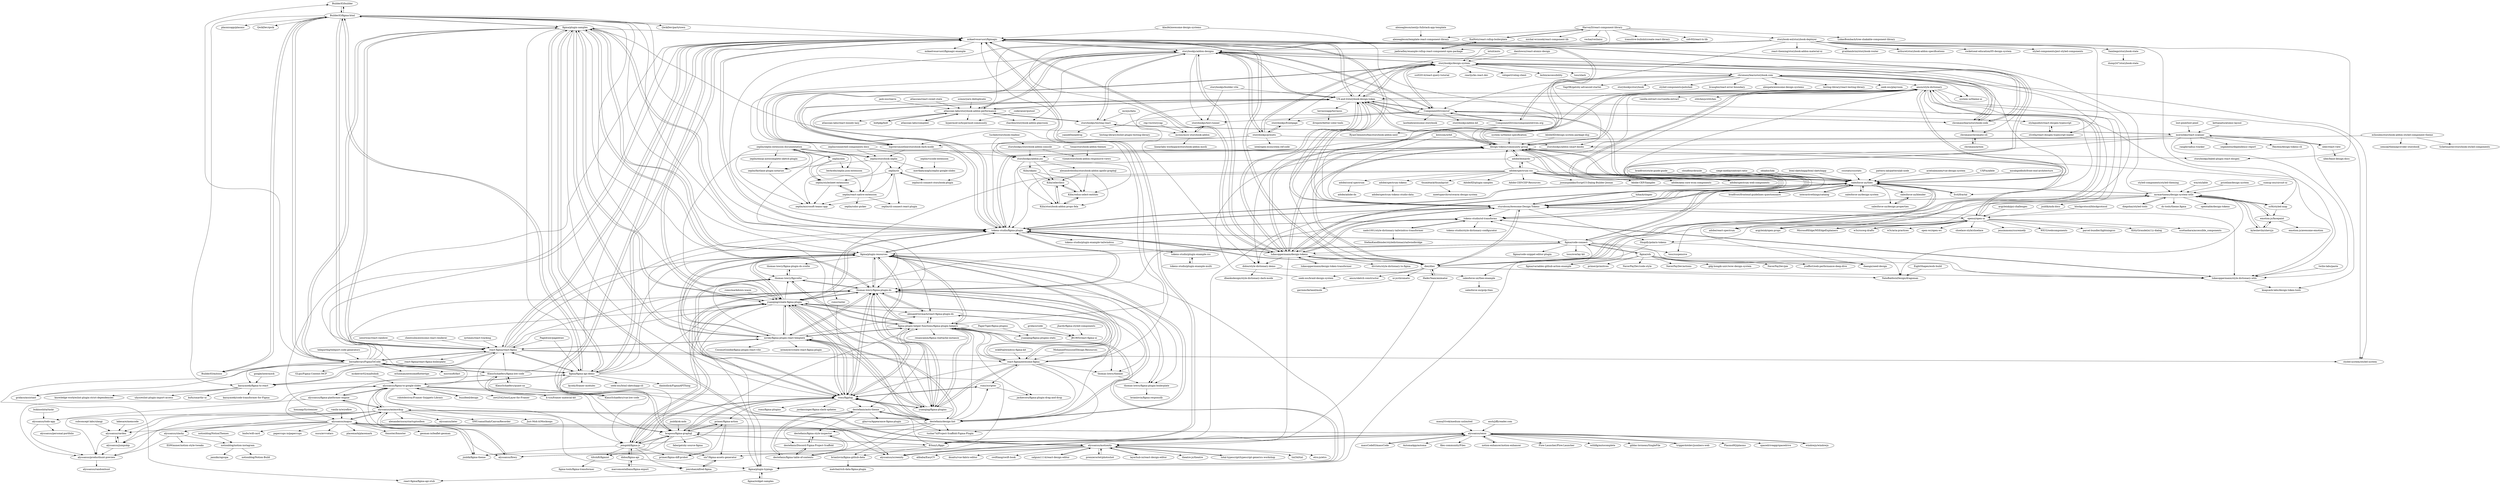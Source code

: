 digraph G {
"BuilderIO/builder" -> "BuilderIO/figma-html" ["e"=1]
"storybookjs/design-system" -> "storybookjs/addon-designs"
"storybookjs/design-system" -> "chromaui/learnstorybook.com"
"storybookjs/design-system" -> "UX-and-I/storybook-design-token"
"storybookjs/design-system" -> "daangn/seed-design" ["e"=1]
"storybookjs/design-system" -> "hipstersmoothie/storybook-dark-mode"
"storybookjs/design-system" -> "toss/slash" ["e"=1]
"storybookjs/design-system" -> "ComponentDriven/csf"
"storybookjs/design-system" -> "toss/suspensive" ["e"=1]
"storybookjs/design-system" -> "storybookjs/presets"
"storybookjs/design-system" -> "storybookjs/frontpage"
"storybookjs/design-system" -> "chromaui/learnstorybook-code"
"storybookjs/design-system" -> "ssi02014/react-query-tutorial" ["e"=1]
"storybookjs/design-system" -> "reactjs/ko.react.dev" ["e"=1]
"storybookjs/design-system" -> "velopert/velog-client" ["e"=1]
"storybookjs/design-system" -> "lezhin/accessibility" ["e"=1]
"html-sketchapp/html-sketchapp" -> "salesforce-ux/theo" ["e"=1]
"chromaui/learnstorybook.com" -> "storybookjs/design-system"
"chromaui/learnstorybook.com" -> "chromaui/learnstorybook-code"
"chromaui/learnstorybook.com" -> "styled-system/styled-system" ["e"=1]
"chromaui/learnstorybook.com" -> "ComponentDriven/componentdriven.org"
"chromaui/learnstorybook.com" -> "testing-library/react-testing-library" ["e"=1]
"chromaui/learnstorybook.com" -> "seek-oss/playroom" ["e"=1]
"chromaui/learnstorybook.com" -> "system-ui/theme-ui" ["e"=1]
"chromaui/learnstorybook.com" -> "Vagr9K/gatsby-advanced-starter" ["e"=1]
"chromaui/learnstorybook.com" -> "storybookjs/storybook" ["e"=1]
"chromaui/learnstorybook.com" -> "styled-components/polished" ["e"=1]
"chromaui/learnstorybook.com" -> "ComponentDriven/csf"
"chromaui/learnstorybook.com" -> "bvaughn/react-error-boundary" ["e"=1]
"chromaui/learnstorybook.com" -> "alexpate/awesome-design-systems" ["e"=1]
"chromaui/learnstorybook.com" -> "amzn/style-dictionary"
"chromaui/learnstorybook.com" -> "salesforce-ux/theo"
"seek-oss/braid-design-system" -> "design-tokens/community-group" ["e"=1]
"cssstats/cssstats" -> "salesforce-ux/theo" ["e"=1]
"figma/plugin-samples" -> "figma/plugin-resources"
"figma/plugin-samples" -> "thomas-lowry/figma-plugin-ds"
"figma/plugin-samples" -> "yuanqing/create-figma-plugin"
"figma/plugin-samples" -> "nirsky/figma-plugin-react-template"
"figma/plugin-samples" -> "figma-plugin-helper-functions/figma-plugin-helpers"
"figma/plugin-samples" -> "figma/figma-api-demo"
"figma/plugin-samples" -> "BuilderIO/figma-html"
"figma/plugin-samples" -> "yuanqing/figma-plugins"
"figma/plugin-samples" -> "destefanis/design-lint"
"figma/plugin-samples" -> "rsms/figplug"
"figma/plugin-samples" -> "tokens-studio/figma-plugin"
"figma/plugin-samples" -> "figma/plugin-typings"
"figma/plugin-samples" -> "bernaferrari/FigmaToCode"
"figma/plugin-samples" -> "react-figma/react-figma"
"figma/plugin-samples" -> "mikaelvesavuori/figmagic"
"danilowoz/react-atomic-design" -> "storybookjs/design-system" ["e"=1]
"figma/figma-api-demo" -> "react-figma/react-figma"
"figma/figma-api-demo" -> "figma/plugin-samples"
"figma/figma-api-demo" -> "mikaelvesavuori/figmagic"
"figma/figma-api-demo" -> "jemgold/figma-js"
"figma/figma-api-demo" -> "braposo/figma-graphql"
"figma/figma-api-demo" -> "thomas-lowry/figma-plugin-ds"
"figma/figma-api-demo" -> "alyssaxuu/figma-to-google-slides"
"figma/figma-api-demo" -> "BuilderIO/figma-html"
"figma/figma-api-demo" -> "bernaferrari/FigmaToCode"
"figma/figma-api-demo" -> "B3nnyL/figgo"
"figma/figma-api-demo" -> "yuanqing/create-figma-plugin"
"figma/figma-api-demo" -> "danhollick/FigmaAPIThing"
"figma/figma-api-demo" -> "figma/plugin-resources"
"figma/figma-api-demo" -> "kysely/framer-modules" ["e"=1]
"figma/figma-api-demo" -> "seek-oss/html-sketchapp-cli" ["e"=1]
"rsms/figplug" -> "figma-plugin-helper-functions/figma-plugin-helpers"
"rsms/figplug" -> "yuanqing/create-figma-plugin"
"rsms/figplug" -> "thomas-lowry/figma-plugin-ds"
"rsms/figplug" -> "figma/plugin-resources"
"rsms/figplug" -> "yuanqing/figma-plugins"
"rsms/figplug" -> "rsms/scripter"
"rsms/figplug" -> "nirsky/figma-plugin-react-template"
"rsms/figplug" -> "braposo/figma-graphql"
"rsms/figplug" -> "destefanis/design-lint"
"rsms/figplug" -> "rsms/figma-plugins"
"rsms/figplug" -> "destefanis/auto-theme"
"rsms/figplug" -> "jordansinger/figma-slack-updates"
"rsms/figplug" -> "jemgold/figma-js"
"rsms/figplug" -> "thomas-lowry/figsvelte"
"rsms/figplug" -> "primer/figma-action"
"twilio-labs/paste" -> "lukasoppermann/style-dictionary-utils" ["e"=1]
"pattern-lab/patternlab-node" -> "salesforce-ux/theo" ["e"=1]
"vanila-io/wireflow" -> "alyssaxuu/mapus" ["e"=1]
"hipstersmoothie/storybook-dark-mode" -> "storybookjs/addon-designs"
"hipstersmoothie/storybook-dark-mode" -> "zeplin/storybook-zeplin"
"hipstersmoothie/storybook-dark-mode" -> "UX-and-I/storybook-design-token"
"hipstersmoothie/storybook-dark-mode" -> "storybookjs/addon-jsx"
"hipstersmoothie/storybook-dark-mode" -> "storybookjs/design-system"
"Shopify/polaris-tokens" -> "salesforce-ux/theo-example"
"Shopify/polaris-tokens" -> "NateBaldwinDesign/dragoman"
"scinos/yarn-deduplicate" -> "atlassian-labs/storybook-addon-performance" ["e"=1]
"MicrosoftEdge/MSEdgeExplainers" -> "openui/open-ui" ["e"=1]
"jask-oss/reaviz" -> "atlassian-labs/storybook-addon-performance" ["e"=1]
"ecklf/tailwindcss-figma-kit" -> "react-figma/awesome-figma" ["e"=1]
"Pagedraw/pagedraw" -> "react-figma/react-figma" ["e"=1]
"Pagedraw/pagedraw" -> "figma/figma-api-demo" ["e"=1]
"nexxtway/react-rainbow" -> "react-figma/react-figma" ["e"=1]
"marcomontalbano/figma-export" -> "didoo/figma-api"
"design-tokens/community-group" -> "sturobson/Awesome-Design-Tokens"
"design-tokens/community-group" -> "amzn/style-dictionary"
"design-tokens/community-group" -> "tokens-studio/figma-plugin"
"design-tokens/community-group" -> "salesforce-ux/theo"
"design-tokens/community-group" -> "lukasoppermann/design-tokens"
"design-tokens/community-group" -> "diez/diez"
"design-tokens/community-group" -> "UX-and-I/storybook-design-token"
"design-tokens/community-group" -> "lukasoppermann/style-dictionary-utils"
"design-tokens/community-group" -> "mikaelvesavuori/figmagic"
"design-tokens/community-group" -> "tokens-studio/sd-transforms"
"design-tokens/community-group" -> "openui/open-ui"
"design-tokens/community-group" -> "yuanqing/create-figma-plugin"
"design-tokens/community-group" -> "figma/code-connect"
"design-tokens/community-group" -> "thomas-lowry/figma-plugin-ds"
"design-tokens/community-group" -> "adobe/leonardo" ["e"=1]
"intuit/auto" -> "storybookjs/design-system" ["e"=1]
"reg-viz/storycap" -> "mswjs/msw-storybook-addon" ["e"=1]
"salesforce-ux/theo" -> "amzn/style-dictionary"
"salesforce-ux/theo" -> "sturobson/Awesome-Design-Tokens"
"salesforce-ux/theo" -> "design-tokens/community-group"
"salesforce-ux/theo" -> "diez/diez"
"salesforce-ux/theo" -> "frctl/fractal" ["e"=1]
"salesforce-ux/theo" -> "lukasoppermann/design-tokens"
"salesforce-ux/theo" -> "salesforce-ux/design-system" ["e"=1]
"salesforce-ux/theo" -> "tokens-studio/figma-plugin"
"salesforce-ux/theo" -> "mikaelvesavuori/figmagic"
"salesforce-ux/theo" -> "salesforce-ux/design-properties"
"salesforce-ux/theo" -> "bradfrost/frontend-guidelines-questionnaire" ["e"=1]
"salesforce-ux/theo" -> "mrmartineau/design-system-utils"
"salesforce-ux/theo" -> "interactivethings/catalog" ["e"=1]
"salesforce-ux/theo" -> "UX-and-I/storybook-design-token"
"salesforce-ux/theo" -> "salesforce-ux/blender"
"yuanqing/create-figma-plugin" -> "figma/plugin-resources"
"yuanqing/create-figma-plugin" -> "thomas-lowry/figma-plugin-ds"
"yuanqing/create-figma-plugin" -> "figma/plugin-samples"
"yuanqing/create-figma-plugin" -> "rsms/figplug"
"yuanqing/create-figma-plugin" -> "yuanqing/figma-plugins"
"yuanqing/create-figma-plugin" -> "nirsky/figma-plugin-react-template"
"yuanqing/create-figma-plugin" -> "destefanis/design-lint"
"yuanqing/create-figma-plugin" -> "figma-plugin-helper-functions/figma-plugin-helpers"
"yuanqing/create-figma-plugin" -> "tokens-studio/figma-plugin"
"yuanqing/create-figma-plugin" -> "thomas-lowry/figsvelte"
"yuanqing/create-figma-plugin" -> "jemgold/figma-js"
"yuanqing/create-figma-plugin" -> "react-figma/awesome-figma"
"yuanqing/create-figma-plugin" -> "mikaelvesavuori/figmagic"
"yuanqing/create-figma-plugin" -> "alexandrtovmach/react-figma-plugin-ds"
"yuanqing/create-figma-plugin" -> "figma/plugin-typings"
"thomas-lowry/figma-plugin-ds" -> "figma/plugin-resources"
"thomas-lowry/figma-plugin-ds" -> "yuanqing/create-figma-plugin"
"thomas-lowry/figma-plugin-ds" -> "figma/plugin-samples"
"thomas-lowry/figma-plugin-ds" -> "rsms/figplug"
"thomas-lowry/figma-plugin-ds" -> "figma-plugin-helper-functions/figma-plugin-helpers"
"thomas-lowry/figma-plugin-ds" -> "alexandrtovmach/react-figma-plugin-ds"
"thomas-lowry/figma-plugin-ds" -> "yuanqing/figma-plugins"
"thomas-lowry/figma-plugin-ds" -> "nirsky/figma-plugin-react-template"
"thomas-lowry/figma-plugin-ds" -> "destefanis/design-lint"
"thomas-lowry/figma-plugin-ds" -> "thomas-lowry/figma-plugin-boilerplate"
"thomas-lowry/figma-plugin-ds" -> "thomas-lowry/figsvelte"
"thomas-lowry/figma-plugin-ds" -> "tokens-studio/figma-plugin"
"thomas-lowry/figma-plugin-ds" -> "react-figma/awesome-figma"
"thomas-lowry/figma-plugin-ds" -> "thomas-lowry/themer"
"thomas-lowry/figma-plugin-ds" -> "jemgold/figma-js"
"KlausSchaefers/quant-ux" -> "KlausSchaefers/vue-low-code" ["e"=1]
"KlausSchaefers/quant-ux" -> "KlausSchaefers/figma-low-code" ["e"=1]
"manojVivek/medium-unlimited" -> "alyssaxuu/omni" ["e"=1]
"google/intermock" -> "kazuyaseki/figma-to-react" ["e"=1]
"salgum1114/react-design-editor" -> "alyssaxuu/motionity" ["e"=1]
"adobe/spectrum-web-components" -> "adobe/spectrum-css" ["e"=1]
"atlassian/react-sweet-state" -> "atlassian-labs/storybook-addon-performance" ["e"=1]
"openui/open-ui" -> "design-tokens/community-group"
"openui/open-ui" -> "w3c/csswg-drafts" ["e"=1]
"openui/open-ui" -> "argyleink/open-props" ["e"=1]
"openui/open-ui" -> "w3c/aria-practices" ["e"=1]
"openui/open-ui" -> "amzn/style-dictionary"
"openui/open-ui" -> "sturobson/Awesome-Design-Tokens"
"openui/open-ui" -> "open-wc/open-wc" ["e"=1]
"openui/open-ui" -> "shoelace-style/shoelace" ["e"=1]
"openui/open-ui" -> "jensimmons/cssremedy" ["e"=1]
"openui/open-ui" -> "WICG/webcomponents" ["e"=1]
"openui/open-ui" -> "parcel-bundler/lightningcss" ["e"=1]
"openui/open-ui" -> "MicrosoftEdge/MSEdgeExplainers" ["e"=1]
"openui/open-ui" -> "adobe/react-spectrum" ["e"=1]
"openui/open-ui" -> "KittyGiraudel/a11y-dialog" ["e"=1]
"openui/open-ui" -> "scottaohara/accessible_components" ["e"=1]
"storybookjs/frontpage" -> "storybookjs/presets"
"alyssaxuu/producthunt-preview" -> "alyssaxuu/randomhunt"
"alyssaxuu/figma-to-google-slides" -> "alyssaxuu/figma-platformer-engine"
"alyssaxuu/figma-to-google-slides" -> "braposo/figma-graphql"
"alyssaxuu/figma-to-google-slides" -> "robotdestroy/Framer-Snippets-Library" ["e"=1]
"alyssaxuu/figma-to-google-slides" -> "jonrohan/alfred-figma"
"alyssaxuu/figma-to-google-slides" -> "alyssaxuu/producthunt-preview"
"alyssaxuu/figma-to-google-slides" -> "jxnblk/figma-theme"
"alyssaxuu/figma-to-google-slides" -> "jemgold/figma-js"
"alyssaxuu/figma-to-google-slides" -> "buzzfeed/design" ["e"=1]
"alyssaxuu/figma-to-google-slides" -> "mikaelvesavuori/figmagic"
"alyssaxuu/figma-to-google-slides" -> "alyssaxuu/animockup"
"alyssaxuu/figma-to-google-slides" -> "awt2542/textLayer-for-Framer" ["e"=1]
"alyssaxuu/figma-to-google-slides" -> "figma/figma-api-demo"
"alyssaxuu/figma-to-google-slides" -> "k-vyn/framer-material-kit" ["e"=1]
"alyssaxuu/figma-to-google-slides" -> "rsms/figplug"
"alyssaxuu/figma-platformer-engine" -> "alyssaxuu/figma-to-google-slides"
"alyssaxuu/figma-platformer-engine" -> "alyssaxuu/producthunt-preview"
"alyssaxuu/figma-platformer-engine" -> "alyssaxuu/animockup"
"storybookjs/addon-designs" -> "UX-and-I/storybook-design-token"
"storybookjs/addon-designs" -> "zeplin/storybook-zeplin"
"storybookjs/addon-designs" -> "storybookjs/design-system"
"storybookjs/addon-designs" -> "hipstersmoothie/storybook-dark-mode"
"storybookjs/addon-designs" -> "atlassian-labs/storybook-addon-performance"
"storybookjs/addon-designs" -> "mikaelvesavuori/figmagic"
"storybookjs/addon-designs" -> "storybookjs/test-runner"
"storybookjs/addon-designs" -> "rbardini/storybook-addon-playroom"
"storybookjs/addon-designs" -> "ComponentDriven/csf"
"storybookjs/addon-designs" -> "lukasoppermann/design-tokens"
"storybookjs/addon-designs" -> "storybookjs/testing-react"
"storybookjs/addon-designs" -> "tokens-studio/figma-plugin"
"storybookjs/addon-designs" -> "chromaui/chromatic-cli"
"storybookjs/addon-designs" -> "storybookjs/presets"
"storybookjs/addon-designs" -> "chromaui/learnstorybook-code"
"mrmartineau/design-system-utils" -> "kyleshevlin/shevyjs"
"mrmartineau/design-system-utils" -> "salesforce-ux/theo"
"mrmartineau/design-system-utils" -> "emotion-js/facepaint"
"mrmartineau/design-system-utils" -> "Shopify/polaris-tokens"
"mrmartineau/design-system-utils" -> "jxnblk/mdx-docs" ["e"=1]
"mrmartineau/design-system-utils" -> "diegohaz/styled-tools" ["e"=1]
"mrmartineau/design-system-utils" -> "ds-tools/theme.figma"
"mrmartineau/design-system-utils" -> "scf4/styled-map" ["e"=1]
"mrmartineau/design-system-utils" -> "mikaelvesavuori/figmagic"
"mrmartineau/design-system-utils" -> "NateBaldwinDesign/dragoman"
"mrmartineau/design-system-utils" -> "opentable/design-tokens"
"mrmartineau/design-system-utils" -> "sturobson/Awesome-Design-Tokens"
"kettanaito/atomic-layout" -> "moroshko/react-scanner" ["e"=1]
"mckeever02/mailtolink" -> "alyssaxuu/figma-to-google-slides" ["e"=1]
"bukinoshita/taskr" -> "alyssaxuu/todo-app" ["e"=1]
"mikaelvesavuori/figmagic" -> "B3nnyL/figgo"
"mikaelvesavuori/figmagic" -> "lukasoppermann/design-tokens"
"mikaelvesavuori/figmagic" -> "tokens-studio/figma-plugin"
"mikaelvesavuori/figmagic" -> "sturobson/Awesome-Design-Tokens"
"mikaelvesavuori/figmagic" -> "braposo/figma-graphql"
"mikaelvesavuori/figmagic" -> "diez/diez"
"mikaelvesavuori/figmagic" -> "mikaelvesavuori/figmagic-example"
"mikaelvesavuori/figmagic" -> "salesforce-ux/theo"
"mikaelvesavuori/figmagic" -> "yuanqing/create-figma-plugin"
"mikaelvesavuori/figmagic" -> "figma/figma-api-demo"
"mikaelvesavuori/figmagic" -> "react-figma/react-figma"
"mikaelvesavuori/figmagic" -> "design-tokens/community-group"
"mikaelvesavuori/figmagic" -> "storybookjs/addon-designs"
"mikaelvesavuori/figmagic" -> "UX-and-I/storybook-design-token"
"mikaelvesavuori/figmagic" -> "jxnblk/figma-theme"
"sturobson/Awesome-Design-Tokens" -> "design-tokens/community-group"
"sturobson/Awesome-Design-Tokens" -> "salesforce-ux/theo"
"sturobson/Awesome-Design-Tokens" -> "lukasoppermann/design-tokens"
"sturobson/Awesome-Design-Tokens" -> "tokens-studio/figma-plugin"
"sturobson/Awesome-Design-Tokens" -> "amzn/style-dictionary"
"sturobson/Awesome-Design-Tokens" -> "mikaelvesavuori/figmagic"
"sturobson/Awesome-Design-Tokens" -> "UX-and-I/storybook-design-token"
"sturobson/Awesome-Design-Tokens" -> "diez/diez"
"sturobson/Awesome-Design-Tokens" -> "lukasoppermann/style-dictionary-utils"
"sturobson/Awesome-Design-Tokens" -> "tokens-studio/sd-transforms"
"sturobson/Awesome-Design-Tokens" -> "didoo/style-dictionary-demo"
"sturobson/Awesome-Design-Tokens" -> "Shopify/polaris-tokens"
"sturobson/Awesome-Design-Tokens" -> "mrmartineau/design-system-utils"
"sturobson/Awesome-Design-Tokens" -> "B3nnyL/figgo"
"sturobson/Awesome-Design-Tokens" -> "openui/open-ui"
"didoo/style-dictionary-demo" -> "salesforce-ux/theo-example"
"didoo/style-dictionary-demo" -> "dbanksdesign/style-dictionary-dark-mode"
"arielsalminen/vue-design-system" -> "salesforce-ux/theo" ["e"=1]
"system-ui/theme-specification" -> "design-tokens/community-group" ["e"=1]
"UX-and-I/storybook-design-token" -> "storybookjs/addon-designs"
"UX-and-I/storybook-design-token" -> "design-tokens/community-group"
"UX-and-I/storybook-design-token" -> "sturobson/Awesome-Design-Tokens"
"UX-and-I/storybook-design-token" -> "lukasoppermann/design-tokens"
"UX-and-I/storybook-design-token" -> "tokens-studio/figma-plugin"
"UX-and-I/storybook-design-token" -> "storybookjs/design-system"
"UX-and-I/storybook-design-token" -> "salesforce-ux/theo"
"UX-and-I/storybook-design-token" -> "hipstersmoothie/storybook-dark-mode"
"UX-and-I/storybook-design-token" -> "mikaelvesavuori/figmagic"
"UX-and-I/storybook-design-token" -> "didoo/style-dictionary-demo"
"UX-and-I/storybook-design-token" -> "terrazzoapp/terrazzo"
"UX-and-I/storybook-design-token" -> "amzn/style-dictionary"
"UX-and-I/storybook-design-token" -> "lukasoppermann/style-dictionary-utils"
"UX-and-I/storybook-design-token" -> "atlassian-labs/storybook-addon-performance"
"UX-and-I/storybook-design-token" -> "ComponentDriven/csf"
"zeplin/emoji-autocomplete-sketch-plugin" -> "zeplin/fastlane-plugin-notarize" ["e"=1]
"UXPin/adele" -> "salesforce-ux/theo" ["e"=1]
"didoo/figma-api" -> "figma/plugin-typings"
"didoo/figma-api" -> "jemgold/figma-js"
"didoo/figma-api" -> "marcomontalbano/figma-export"
"rsms/raster" -> "rsms/figplug" ["e"=1]
"chromaui/learnstorybook-code" -> "chromaui/learnstorybook.com"
"chromaui/learnstorybook-code" -> "storybookjs/design-system"
"chromaui/learnstorybook-code" -> "storybookjs/addon-designs"
"chromaui/learnstorybook-code" -> "chromaui/chromatic-cli"
"chromaui/learnstorybook-code" -> "ComponentDriven/csf"
"kiwicom/orbit" -> "design-tokens/community-group" ["e"=1]
"kiwicom/orbit" -> "sturobson/Awesome-Design-Tokens" ["e"=1]
"adobe/spectrum-css" -> "adobe/spectrum-web-components" ["e"=1]
"adobe/spectrum-css" -> "adobe/coral-spectrum"
"adobe/spectrum-css" -> "adobe/spectrum-tokens"
"adobe/spectrum-css" -> "adobe/leonardo" ["e"=1]
"adobe/spectrum-css" -> "AdobeXD/plugin-samples" ["e"=1]
"adobe/spectrum-css" -> "Adobe-CEP/CEP-Resources" ["e"=1]
"adobe/spectrum-css" -> "adobe/react-spectrum" ["e"=1]
"adobe/spectrum-css" -> "joonaspaakko/ScriptUI-Dialog-Builder-Joonas" ["e"=1]
"adobe/spectrum-css" -> "salesforce-ux/theo"
"adobe/spectrum-css" -> "Adobe-CEP/Samples" ["e"=1]
"adobe/spectrum-css" -> "thumbtack/thumbprint"
"adobe/spectrum-css" -> "adobe/aem-core-wcm-components" ["e"=1]
"adobe/spectrum-css" -> "tokens-studio/figma-plugin"
"adobe/spectrum-css" -> "design-tokens/community-group"
"adobe/spectrum-css" -> "rsms/raster" ["e"=1]
"teleporthq/teleport-code-generators" -> "bernaferrari/FigmaToCode" ["e"=1]
"echoulen/storybook-addon-styled-component-theme" -> "semoal/themeprovider-storybook"
"echoulen/storybook-addon-styled-component-theme" -> "storybookjs/addon-smart-knobs"
"echoulen/storybook-addon-styled-component-theme" -> "ticketmaster/storybook-styled-components"
"storybookjs/presets" -> "storybookjs/frontpage"
"storybookjs/presets" -> "storybookjs/addon-jsx"
"storybookjs/presets" -> "storybookjs/addon-smart-knobs"
"storybookjs/presets" -> "intel/open-ecosystem-ref-code" ["e"=1]
"storybookjs/presets" -> "storybookjs/design-system"
"storybookjs/presets" -> "hipstersmoothie/storybook-dark-mode"
"storybookjs/presets" -> "storybookjs/addon-designs"
"storybookjs/storybook-addon-console" -> "storybookjs/addon-jsx"
"storybookjs/storybook-addon-console" -> "vizeat/storybook-addon-responsive-views"
"jemgold/figma-js" -> "braposo/figma-graphql"
"jemgold/figma-js" -> "rsms/figplug"
"jemgold/figma-js" -> "tiltshift/figmint"
"jemgold/figma-js" -> "didoo/figma-api"
"jemgold/figma-js" -> "yuanqing/create-figma-plugin"
"jemgold/figma-js" -> "thomas-lowry/figma-plugin-ds"
"jemgold/figma-js" -> "primer/figma-action"
"jemgold/figma-js" -> "jxnblk/figma-theme"
"jemgold/figma-js" -> "primer/figma-diff-probot"
"jemgold/figma-js" -> "jonrohan/alfred-figma"
"six7/figma-assets-generator" -> "jonrohan/alfred-figma"
"zeplin/react-native-extension" -> "zeplin/stylesheet-extensions"
"zeplin/react-native-extension" -> "zeplin/microsoft-teams-app"
"zeplin/react-native-extension" -> "zeplin/cli-connect-react-plugin"
"zeplin/react-native-extension" -> "zeplin/color-picker"
"zeplin/react-native-extension" -> "zeplin/cli"
"zeplin/zeplin-extension-documentation" -> "zeplin/zem"
"zeplin/zeplin-extension-documentation" -> "zeplin/stylesheet-extensions"
"zeplin/zeplin-extension-documentation" -> "zeplin/emoji-autocomplete-sketch-plugin" ["e"=1]
"zeplin/zeplin-extension-documentation" -> "zeplin/react-native-extension"
"zeplin/zeplin-extension-documentation" -> "zeplin/fastlane-plugin-notarize"
"zeplin/zeplin-extension-documentation" -> "zeplin/storybook-zeplin"
"zeplin/zeplin-extension-documentation" -> "berkcebi/zeplin-json-extension"
"zeplin/zeplin-extension-documentation" -> "zeplin/microsoft-teams-app"
"zeplin/zem" -> "berkcebi/zeplin-json-extension"
"zeplin/zem" -> "zeplin/react-native-extension"
"zeplin/zem" -> "zeplin/stylesheet-extensions"
"zeplin/zem" -> "zeplin/zeplin-extension-documentation"
"zeplin/fastlane-plugin-notarize" -> "zeplin/microsoft-teams-app"
"coderaiser/putout" -> "hypermod-io/hypermod-community" ["e"=1]
"KaiHotz/react-rollup-boilerplate" -> "jaebradley/example-rollup-react-component-npm-package"
"KaiHotz/react-rollup-boilerplate" -> "HarveyD/react-component-library"
"alyssaxuu/todo-app" -> "alyssaxuu/producthunt-preview"
"alyssaxuu/todo-app" -> "alyssaxuu/personal-portfolio"
"destefanis/auto-theme" -> "destefanis/Discord-Figma-Project-Scaffold"
"destefanis/auto-theme" -> "destefanis/figma-table-of-contents"
"destefanis/auto-theme" -> "destefanis/design-lint"
"destefanis/auto-theme" -> "glmrvn/Appearance-figma-plugin"
"destefanis/auto-theme" -> "destefanis/figma-style-inspector"
"destefanis/auto-theme" -> "tushar7d/Project-Scaffold-Figma-Plugin"
"emotion-js/facepaint" -> "kyleshevlin/shevyjs"
"emotion-js/facepaint" -> "mrmartineau/design-system-utils"
"emotion-js/facepaint" -> "emotion-js/awesome-emotion"
"PaperTiger/figma-plugins" -> "yuanqing/figma-plugins-stats"
"jaebradley/example-rollup-react-component-npm-package" -> "KaiHotz/react-rollup-boilerplate"
"EightShapes/esds-build" -> "NateBaldwinDesign/dragoman"
"jxnblk/ok-mdx" -> "braposo/figma-graphql" ["e"=1]
"primer/figma-action" -> "six7/figma-assets-generator"
"primer/figma-action" -> "primer/figma-diff-probot"
"primer/figma-action" -> "braposo/figma-graphql"
"strothj/react-docgen-typescript-loader" -> "styleguidist/react-docgen-typescript" ["e"=1]
"zeplin/stylesheet-extensions" -> "zeplin/microsoft-teams-app"
"zeplin/stylesheet-extensions" -> "zeplin/react-native-extension"
"jhardy/figma-styled-components" -> "JB1905/react-figma-ui"
"react-figma/awesome-figma" -> "yuanqing/figma-plugins"
"react-figma/awesome-figma" -> "figma/plugin-resources"
"react-figma/awesome-figma" -> "figma-plugin-helper-functions/figma-plugin-helpers"
"react-figma/awesome-figma" -> "thomas-lowry/figma-plugin-ds"
"react-figma/awesome-figma" -> "rsms/figplug"
"react-figma/awesome-figma" -> "yuanqing/create-figma-plugin"
"react-figma/awesome-figma" -> "tushar7d/Project-Scaffold-Figma-Plugin"
"react-figma/awesome-figma" -> "thomas-lowry/themer"
"react-figma/awesome-figma" -> "mikaelvesavuori/figmagic"
"react-figma/awesome-figma" -> "rsms/scripter"
"react-figma/awesome-figma" -> "destefanis/design-lint"
"thumbtack/thumbprint" -> "meetuparchive/swarm-design-system"
"jonrohan/alfred-figma" -> "six7/figma-assets-generator"
"B3nnyL/figgo" -> "mikaelvesavuori/figmagic"
"B3nnyL/figgo" -> "braposo/figma-graphql"
"B3nnyL/figgo" -> "brianlovin/figma-github-data"
"B3nnyL/figgo" -> "six7/figma-assets-generator"
"B3nnyL/figgo" -> "rsms/figplug"
"braposo/figma-graphql" -> "jemgold/figma-js"
"braposo/figma-graphql" -> "tiltshift/figmint"
"braposo/figma-graphql" -> "fabe/gatsby-source-figma"
"braposo/figma-graphql" -> "primer/figma-action"
"braposo/figma-graphql" -> "rsms/figplug"
"braposo/figma-graphql" -> "six7/figma-assets-generator"
"braposo/figma-graphql" -> "primer/figma-diff-probot"
"braposo/figma-graphql" -> "jxnblk/figma-theme"
"braposo/figma-graphql" -> "mikaelvesavuori/figmagic"
"braposo/figma-graphql" -> "figma-plugin-helper-functions/figma-plugin-helpers"
"braposo/figma-graphql" -> "B3nnyL/figgo"
"tiltshift/figmint" -> "figma-tools/figma-transformer"
"tonai/storybook-addon-themes" -> "vizeat/storybook-addon-responsive-views"
"adobe/coral-spectrum" -> "adobe/adobe-dx"
"Sambego/storybook-state" -> "dump247/storybook-state"
"Kilix/okami" -> "Kilix/selectless"
"Kilix/okami" -> "Kilix/redux-select-entities"
"Kilix/okami" -> "Kilix/storybook-addon-props-fela"
"notion-enhancer/notion-enhancer" -> "alyssaxuu/omni" ["e"=1]
"argyleink/gui-challenges" -> "openui/open-ui" ["e"=1]
"bernaferrari/FigmaToCode" -> "BuilderIO/figma-html"
"bernaferrari/FigmaToCode" -> "figma/plugin-samples"
"bernaferrari/FigmaToCode" -> "react-figma/react-figma"
"bernaferrari/FigmaToCode" -> "figma/figma-api-demo"
"bernaferrari/FigmaToCode" -> "kazuyaseki/figma-to-react"
"bernaferrari/FigmaToCode" -> "gridaco/assistant" ["e"=1]
"bernaferrari/FigmaToCode" -> "KlausSchaefers/figma-low-code"
"bernaferrari/FigmaToCode" -> "yuanqing/create-figma-plugin"
"bernaferrari/FigmaToCode" -> "mikaelvesavuori/figmagic"
"bernaferrari/FigmaToCode" -> "erluxman/awesomefluttertips" ["e"=1]
"bernaferrari/FigmaToCode" -> "thomas-lowry/figma-plugin-ds"
"bernaferrari/FigmaToCode" -> "BuilderIO/mitosis" ["e"=1]
"bernaferrari/FigmaToCode" -> "microsoft/fast" ["e"=1]
"bernaferrari/FigmaToCode" -> "BuilderIO/builder" ["e"=1]
"bernaferrari/FigmaToCode" -> "GLips/Figma-Context-MCP" ["e"=1]
"alyssaxuu/flowy" -> "alyssaxuu/animockup" ["e"=1]
"uber/react-view" -> "moroshko/react-scanner"
"uber/react-view" -> "uber/base-design-docs"
"tokens-studio/figma-plugin" -> "lukasoppermann/design-tokens"
"tokens-studio/figma-plugin" -> "design-tokens/community-group"
"tokens-studio/figma-plugin" -> "amzn/style-dictionary"
"tokens-studio/figma-plugin" -> "sturobson/Awesome-Design-Tokens"
"tokens-studio/figma-plugin" -> "mikaelvesavuori/figmagic"
"tokens-studio/figma-plugin" -> "tokens-studio/sd-transforms"
"tokens-studio/figma-plugin" -> "yuanqing/create-figma-plugin"
"tokens-studio/figma-plugin" -> "thomas-lowry/figma-plugin-ds"
"tokens-studio/figma-plugin" -> "figma/plugin-resources"
"tokens-studio/figma-plugin" -> "UX-and-I/storybook-design-token"
"tokens-studio/figma-plugin" -> "salesforce-ux/theo"
"tokens-studio/figma-plugin" -> "figma/code-connect"
"tokens-studio/figma-plugin" -> "tokens-studio/plugin-example-tailwindcss"
"tokens-studio/figma-plugin" -> "figma/plugin-samples"
"tokens-studio/figma-plugin" -> "diez/diez"
"KlausSchaefers/figma-low-code" -> "KlausSchaefers/vue-low-code"
"KlausSchaefers/figma-low-code" -> "mikaelvesavuori/figmagic"
"KlausSchaefers/figma-low-code" -> "bernaferrari/FigmaToCode"
"KlausSchaefers/figma-low-code" -> "react-figma/react-figma"
"KlausSchaefers/figma-low-code" -> "KlausSchaefers/quant-ux" ["e"=1]
"KlausSchaefers/figma-low-code" -> "alyssaxuu/figma-platformer-engine"
"KlausSchaefers/figma-low-code" -> "kazuyaseki/figma-to-react"
"lukasoppermann/design-tokens" -> "tokens-studio/figma-plugin"
"lukasoppermann/design-tokens" -> "lukasoppermann/design-token-transformer"
"lukasoppermann/design-tokens" -> "sturobson/Awesome-Design-Tokens"
"lukasoppermann/design-tokens" -> "design-tokens/community-group"
"lukasoppermann/design-tokens" -> "amzn/style-dictionary"
"lukasoppermann/design-tokens" -> "mikaelvesavuori/figmagic"
"lukasoppermann/design-tokens" -> "lukasoppermann/style-dictionary-utils"
"lukasoppermann/design-tokens" -> "salesforce-ux/theo"
"lukasoppermann/design-tokens" -> "UX-and-I/storybook-design-token"
"lukasoppermann/design-tokens" -> "tokens-studio/sd-transforms"
"lukasoppermann/design-tokens" -> "diez/diez"
"lukasoppermann/design-tokens" -> "divriots/style-dictionary-to-figma" ["e"=1]
"lukasoppermann/design-tokens" -> "didoo/style-dictionary-demo"
"lukasoppermann/design-tokens" -> "B3nnyL/figgo"
"lukasoppermann/design-tokens" -> "storybookjs/addon-designs"
"alyssaxuu/animockup" -> "alyssaxuu/figma-platformer-engine"
"alyssaxuu/animockup" -> "alyssaxuu/motionity"
"alyssaxuu/animockup" -> "alyssaxuu/figma-to-google-slides"
"alyssaxuu/animockup" -> "alyssaxuu/flowy" ["e"=1]
"alyssaxuu/animockup" -> "alyssaxuu/carden"
"alyssaxuu/animockup" -> "alyssaxuu/mapus"
"alyssaxuu/animockup" -> "alyssaxuu/screenity" ["e"=1]
"alyssaxuu/animockup" -> "SMUsamaShah/CanvasRecorder" ["e"=1]
"alyssaxuu/animockup" -> "alyssaxuu/producthunt-preview"
"alyssaxuu/animockup" -> "Just-Moh-it/Mockoops" ["e"=1]
"alyssaxuu/animockup" -> "alyssaxuu/slashy"
"alyssaxuu/animockup" -> "alyssaxuu/jumpskip"
"alyssaxuu/animockup" -> "alyssaxuu/todo-app"
"alyssaxuu/animockup" -> "alexanderisora/startuptoolbox" ["e"=1]
"alyssaxuu/animockup" -> "alyssaxuu/later" ["e"=1]
"BuilderIO/figma-html" -> "bernaferrari/FigmaToCode"
"BuilderIO/figma-html" -> "BuilderIO/mitosis" ["e"=1]
"BuilderIO/figma-html" -> "BuilderIO/builder" ["e"=1]
"BuilderIO/figma-html" -> "figma/plugin-samples"
"BuilderIO/figma-html" -> "react-figma/react-figma"
"BuilderIO/figma-html" -> "mikaelvesavuori/figmagic"
"BuilderIO/figma-html" -> "figma/figma-api-demo"
"BuilderIO/figma-html" -> "tokens-studio/figma-plugin"
"BuilderIO/figma-html" -> "QwikDev/partytown" ["e"=1]
"BuilderIO/figma-html" -> "plasmicapp/plasmic" ["e"=1]
"BuilderIO/figma-html" -> "yuanqing/create-figma-plugin"
"BuilderIO/figma-html" -> "kazuyaseki/figma-to-react"
"BuilderIO/figma-html" -> "figma/plugin-resources"
"BuilderIO/figma-html" -> "thomas-lowry/figma-plugin-ds"
"BuilderIO/figma-html" -> "QwikDev/qwik" ["e"=1]
"adobe/leonardo" -> "design-tokens/community-group" ["e"=1]
"adobe/leonardo" -> "tokens-studio/figma-plugin" ["e"=1]
"adobe/leonardo" -> "amzn/style-dictionary" ["e"=1]
"adobe/leonardo" -> "sturobson/Awesome-Design-Tokens" ["e"=1]
"adobe/leonardo" -> "adobe/spectrum-css" ["e"=1]
"rsms/markdown-wasm" -> "yuanqing/create-figma-plugin" ["e"=1]
"thomas-lowry/figsvelte" -> "thomas-lowry/figma-plugin-ds-svelte"
"thomas-lowry/figsvelte" -> "figma-plugin-helper-functions/figma-plugin-helpers"
"thomas-lowry/figsvelte" -> "rsms/figplug"
"thomas-lowry/figsvelte" -> "thomas-lowry/figma-plugin-boilerplate"
"thomas-lowry/figsvelte" -> "thomas-lowry/figma-plugin-ds"
"klaufel/awesome-design-systems" -> "mikaelvesavuori/figmagic" ["e"=1]
"klaufel/awesome-design-systems" -> "sturobson/Awesome-Design-Tokens" ["e"=1]
"diez/diez" -> "design-tokens/community-group"
"diez/diez" -> "salesforce-ux/theo"
"diez/diez" -> "amzn/style-dictionary"
"diez/diez" -> "mikaelvesavuori/figmagic"
"diez/diez" -> "sturobson/Awesome-Design-Tokens"
"diez/diez" -> "lukasoppermann/design-tokens"
"diez/diez" -> "tokens-studio/figma-plugin"
"diez/diez" -> "UX-and-I/storybook-design-token"
"diez/diez" -> "mrmartineau/design-system-utils"
"diez/diez" -> "seek-oss/braid-design-system" ["e"=1]
"diez/diez" -> "amzn/sketch-constructor" ["e"=1]
"diez/diez" -> "lukasoppermann/style-dictionary-utils"
"diez/diez" -> "ui-js/chromatic"
"diez/diez" -> "NateBaldwinDesign/dragoman"
"diez/diez" -> "HaikuTeam/animator" ["e"=1]
"interactivethings/catalog" -> "salesforce-ux/theo" ["e"=1]
"moroshko/react-scanner" -> "rangle/radius-tracker"
"moroshko/react-scanner" -> "segmentio/dependency-report"
"moroshko/react-scanner" -> "storybookjs/testing-react"
"moroshko/react-scanner" -> "design-tokens/community-group"
"moroshko/react-scanner" -> "tokens-studio/figma-plugin"
"moroshko/react-scanner" -> "knapsack-labs/design-token-tools"
"moroshko/react-scanner" -> "Heydon/design-tokens-cli" ["e"=1]
"moroshko/react-scanner" -> "lukasoppermann/style-dictionary-utils"
"moroshko/react-scanner" -> "uber/react-view"
"moroshko/react-scanner" -> "tokens-studio/sd-transforms"
"destefanis/design-lint" -> "destefanis/auto-theme"
"destefanis/design-lint" -> "figma/plugin-resources"
"destefanis/design-lint" -> "yuanqing/create-figma-plugin"
"destefanis/design-lint" -> "nirsky/figma-plugin-react-template"
"destefanis/design-lint" -> "rsms/figplug"
"destefanis/design-lint" -> "thomas-lowry/figma-plugin-ds"
"destefanis/design-lint" -> "figma-plugin-helper-functions/figma-plugin-helpers"
"destefanis/design-lint" -> "destefanis/figma-table-of-contents"
"destefanis/design-lint" -> "alexandrtovmach/react-figma-plugin-ds"
"destefanis/design-lint" -> "tushar7d/Project-Scaffold-Figma-Plugin"
"destefanis/design-lint" -> "brianlovin/figma-github-data"
"destefanis/design-lint" -> "figma/plugin-samples"
"destefanis/design-lint" -> "rsms/scripter"
"destefanis/design-lint" -> "destefanis/figma-style-inspector"
"destefanis/design-lint" -> "braposo/figma-graphql"
"HarveyD/react-component-library" -> "jaebradley/example-rollup-react-component-npm-package"
"HarveyD/react-component-library" -> "KaiHotz/react-rollup-boilerplate"
"HarveyD/react-component-library" -> "transitive-bullshit/create-react-library" ["e"=1]
"HarveyD/react-component-library" -> "alexeagleson/template-react-component-library"
"HarveyD/react-component-library" -> "sidv93/react-ts-lib"
"HarveyD/react-component-library" -> "LukasBombach/tree-shakable-component-library"
"HarveyD/react-component-library" -> "michal-wrzosek/react-component-lib"
"HarveyD/react-component-library" -> "storybook-eol/storybook-deployer"
"HarveyD/react-component-library" -> "vechai/vechaiui" ["e"=1]
"ComponentDriven/componentdriven.org" -> "ComponentDriven/csf"
"ComponentDriven/componentdriven.org" -> "UX-and-I/storybook-design-token"
"ComponentDriven/componentdriven.org" -> "chromaui/learnstorybook.com"
"ComponentDriven/componentdriven.org" -> "RyanClementsHax/storybook-addon-next"
"ComponentDriven/componentdriven.org" -> "storybookjs/addon-designs"
"atlassian-labs/compiled" -> "atlassian-labs/storybook-addon-performance" ["e"=1]
"yuanqing/figma-plugins" -> "yuanqing/create-figma-plugin"
"yuanqing/figma-plugins" -> "rsms/figplug"
"yuanqing/figma-plugins" -> "figma-plugin-helper-functions/figma-plugin-helpers"
"yuanqing/figma-plugins" -> "figma/plugin-resources"
"yuanqing/figma-plugins" -> "thomas-lowry/figma-plugin-ds"
"yuanqing/figma-plugins" -> "react-figma/awesome-figma"
"yuanqing/figma-plugins" -> "nirsky/figma-plugin-react-template"
"atlassian-labs/storybook-addon-performance" -> "atlassian-labs/compiled" ["e"=1]
"atlassian-labs/storybook-addon-performance" -> "rbardini/storybook-addon-playroom"
"atlassian-labs/storybook-addon-performance" -> "storybookjs/addon-designs"
"atlassian-labs/storybook-addon-performance" -> "atlassian-labs/react-loosely-lazy" ["e"=1]
"atlassian-labs/storybook-addon-performance" -> "UX-and-I/storybook-design-token"
"atlassian-labs/storybook-addon-performance" -> "storybookjs/testing-react"
"atlassian-labs/storybook-addon-performance" -> "boltpkg/bolt" ["e"=1]
"atlassian-labs/storybook-addon-performance" -> "hypermod-io/hypermod-community"
"micahgodbolt/front-end-architecture" -> "salesforce-ux/theo" ["e"=1]
"react-figma/react-figma" -> "figma/figma-api-demo"
"react-figma/react-figma" -> "mikaelvesavuori/figmagic"
"react-figma/react-figma" -> "yuanqing/create-figma-plugin"
"react-figma/react-figma" -> "BuilderIO/figma-html"
"react-figma/react-figma" -> "nirsky/figma-plugin-react-template"
"react-figma/react-figma" -> "figma/plugin-samples"
"react-figma/react-figma" -> "kazuyaseki/figma-to-react"
"react-figma/react-figma" -> "bernaferrari/FigmaToCode"
"react-figma/react-figma" -> "tokens-studio/figma-plugin"
"react-figma/react-figma" -> "thomas-lowry/figma-plugin-ds"
"react-figma/react-figma" -> "react-figma/awesome-figma"
"react-figma/react-figma" -> "braposo/figma-graphql"
"react-figma/react-figma" -> "styled-system/styled-system" ["e"=1]
"react-figma/react-figma" -> "figma/plugin-resources"
"react-figma/react-figma" -> "react-figma/react-figma-boilerplate"
"brianlovin/figma-github-data" -> "matchai/rich-data-figma-plugin"
"ComponentDriven/csf" -> "ComponentDriven/componentdriven.org"
"ComponentDriven/csf" -> "storybookjs/test-runner"
"ComponentDriven/csf" -> "storybookjs/addon-designs"
"ComponentDriven/csf" -> "UX-and-I/storybook-design-token"
"ComponentDriven/csf" -> "storybookjs/design-system"
"ComponentDriven/csf" -> "storybookjs/frontpage"
"ComponentDriven/csf" -> "chromaui/learnstorybook-code"
"ComponentDriven/csf" -> "design-tokens/community-group"
"ComponentDriven/csf" -> "lauthieb/awesome-storybook" ["e"=1]
"ComponentDriven/csf" -> "hipstersmoothie/storybook-dark-mode"
"ComponentDriven/csf" -> "storybookjs/addon-kit"
"ComponentDriven/csf" -> "styleguidist/react-docgen-typescript" ["e"=1]
"AdobeXD/design-system-package-dsp" -> "design-tokens/community-group" ["e"=1]
"nirsky/figma-plugin-react-template" -> "figma/plugin-resources"
"nirsky/figma-plugin-react-template" -> "figma-plugin-helper-functions/figma-plugin-helpers"
"nirsky/figma-plugin-react-template" -> "yuanqing/create-figma-plugin"
"nirsky/figma-plugin-react-template" -> "thomas-lowry/figma-plugin-ds"
"nirsky/figma-plugin-react-template" -> "rsms/figplug"
"nirsky/figma-plugin-react-template" -> "destefanis/design-lint"
"nirsky/figma-plugin-react-template" -> "yuanqing/figma-plugins"
"nirsky/figma-plugin-react-template" -> "alexandrtovmach/react-figma-plugin-ds"
"nirsky/figma-plugin-react-template" -> "CoconutGoodie/figma-plugin-react-vite"
"nirsky/figma-plugin-react-template" -> "figma/plugin-samples"
"nirsky/figma-plugin-react-template" -> "figma/plugin-typings"
"nirsky/figma-plugin-react-template" -> "react-figma/react-figma"
"nirsky/figma-plugin-react-template" -> "thomas-lowry/figsvelte"
"nirsky/figma-plugin-react-template" -> "mtmeyer/create-react-figma-plugin"
"nirsky/figma-plugin-react-template" -> "tokens-studio/figma-plugin"
"salesforce-ux/theo-example" -> "salesforce-ux/gulp-theo"
"subconcept-labs/ulangi" -> "alyssaxuu/carden" ["e"=1]
"hihayk/shaper" -> "sturobson/Awesome-Design-Tokens" ["e"=1]
"zeplin/storybook-zeplin" -> "zeplin/fastlane-plugin-notarize"
"zeplin/storybook-zeplin" -> "mertkahyaoglu/zeplin-google-slides"
"zeplin/storybook-zeplin" -> "zeplin/cli"
"zeplin/storybook-zeplin" -> "zeplin/microsoft-teams-app"
"chromaui/chromatic-cli" -> "chromaui/action"
"lukasoppermann/design-token-transformer" -> "lukasoppermann/design-tokens"
"figma-plugin-helper-functions/figma-plugin-helpers" -> "rsms/figplug"
"figma-plugin-helper-functions/figma-plugin-helpers" -> "figma/plugin-resources"
"figma-plugin-helper-functions/figma-plugin-helpers" -> "thomas-lowry/figma-plugin-ds"
"figma-plugin-helper-functions/figma-plugin-helpers" -> "alexandrtovmach/react-figma-plugin-ds"
"figma-plugin-helper-functions/figma-plugin-helpers" -> "yuanqing/figma-plugins"
"figma-plugin-helper-functions/figma-plugin-helpers" -> "nirsky/figma-plugin-react-template"
"figma-plugin-helper-functions/figma-plugin-helpers" -> "figma/plugin-typings"
"figma-plugin-helper-functions/figma-plugin-helpers" -> "renancamm/figma-reattache-instance"
"figma-plugin-helper-functions/figma-plugin-helpers" -> "yuanqing/create-figma-plugin"
"figma-plugin-helper-functions/figma-plugin-helpers" -> "thomas-lowry/figsvelte"
"figma-plugin-helper-functions/figma-plugin-helpers" -> "destefanis/auto-theme"
"figma-plugin-helper-functions/figma-plugin-helpers" -> "JB1905/react-figma-ui"
"figma-plugin-helper-functions/figma-plugin-helpers" -> "thomas-lowry/themer"
"figma-plugin-helper-functions/figma-plugin-helpers" -> "jackiecorn/figma-plugin-drag-and-drop"
"figma-plugin-helper-functions/figma-plugin-helpers" -> "yuanqing/figma-plugins-stats"
"chromaui/action" -> "chromaui/chromatic-cli"
"figma/plugin-resources" -> "yuanqing/create-figma-plugin"
"figma/plugin-resources" -> "thomas-lowry/figma-plugin-ds"
"figma/plugin-resources" -> "figma/plugin-samples"
"figma/plugin-resources" -> "figma-plugin-helper-functions/figma-plugin-helpers"
"figma/plugin-resources" -> "rsms/figplug"
"figma/plugin-resources" -> "nirsky/figma-plugin-react-template"
"figma/plugin-resources" -> "yuanqing/figma-plugins"
"figma/plugin-resources" -> "destefanis/design-lint"
"figma/plugin-resources" -> "react-figma/awesome-figma"
"figma/plugin-resources" -> "alexandrtovmach/react-figma-plugin-ds"
"figma/plugin-resources" -> "thomas-lowry/figma-plugin-boilerplate"
"figma/plugin-resources" -> "figma/plugin-typings"
"figma/plugin-resources" -> "tokens-studio/figma-plugin"
"figma/plugin-resources" -> "thomas-lowry/figsvelte"
"figma/plugin-resources" -> "thomas-lowry/figma-plugin-ds-svelte"
"thomas-lowry/figma-plugin-ds-svelte" -> "thomas-lowry/figsvelte"
"zeplin/cli" -> "zeplin/cli-connect-react-plugin"
"zeplin/cli" -> "zeplin/microsoft-teams-app"
"zeplin/cli" -> "zeplin/cli-connect-storybook-plugin"
"zeplin/cli" -> "zeplin/stylesheet-extensions"
"zeplin/connected-components-docs" -> "zeplin/cli"
"zeplin/connected-components-docs" -> "zeplin/storybook-zeplin"
"zeplin/connected-components-docs" -> "zeplin/cli-connect-storybook-plugin"
"KlausSchaefers/vue-low-code" -> "KlausSchaefers/figma-low-code"
"thomas-lowry/figma-plugin-boilerplate" -> "brianlovin/figma-responsify"
"react-figma/react-figma-boilerplate" -> "react-figma/figma-api-stub"
"rsms/scripter" -> "jackiecorn/figma-plugin-drag-and-drop"
"rsms/scripter" -> "rsms/figplug"
"salesforce-ux/design-properties" -> "salesforce-ux/blender"
"figma/plugin-typings" -> "figma-plugin-helper-functions/figma-plugin-helpers"
"figma/plugin-typings" -> "react-figma/figma-api-stub"
"figma/plugin-typings" -> "figma/widget-samples"
"salesforce-ux/blender" -> "salesforce-ux/design-properties"
"thomas-lowry/themer" -> "thomas-lowry/figma-plugin-boilerplate"
"alexandrtovmach/react-figma-plugin-ds" -> "JB1905/react-figma-ui"
"alexandrtovmach/react-figma-plugin-ds" -> "figma-plugin-helper-functions/figma-plugin-helpers"
"alexandrtovmach/react-figma-plugin-ds" -> "thomas-lowry/figma-plugin-ds"
"zeplin/cli-connect-storybook-plugin" -> "zeplin/cli"
"destefanis/Discord-Figma-Project-Scaffold" -> "destefanis/figma-style-inspector"
"destefanis/Discord-Figma-Project-Scaffold" -> "destefanis/figma-table-of-contents"
"zeplin/vscode-extension" -> "mertkahyaoglu/zeplin-google-slides"
"destefanis/figma-table-of-contents" -> "destefanis/figma-style-inspector"
"destefanis/figma-table-of-contents" -> "destefanis/Discord-Figma-Project-Scaffold"
"destefanis/figma-table-of-contents" -> "destefanis/auto-theme"
"destefanis/figma-style-inspector" -> "destefanis/Discord-Figma-Project-Scaffold"
"destefanis/figma-style-inspector" -> "destefanis/figma-table-of-contents"
"ui-js/chromatic" -> "gavinmcfarland/mole"
"BuilderIO/mitosis" -> "BuilderIO/figma-html" ["e"=1]
"MohamedYoussouf/Design-Resources" -> "react-figma/awesome-figma" ["e"=1]
"alyssaxuu/screenity" -> "alyssaxuu/omni" ["e"=1]
"alyssaxuu/carden" -> "alyssaxuu/jumpskip"
"alyssaxuu/carden" -> "alyssaxuu/producthunt-preview"
"honzaap/Systemizer" -> "alyssaxuu/mapus" ["e"=1]
"storybookjs/builder-vite" -> "storybookjs/test-runner" ["e"=1]
"storybookjs/builder-vite" -> "UX-and-I/storybook-design-token" ["e"=1]
"frctl/fractal" -> "salesforce-ux/theo" ["e"=1]
"blockprotocol/blockprotocol" -> "openui/open-ui" ["e"=1]
"alyssaxuu/mapus" -> "alyssaxuu/animockup"
"alyssaxuu/mapus" -> "alyssaxuu/omni"
"alyssaxuu/mapus" -> "alyssaxuu/flowy" ["e"=1]
"alyssaxuu/mapus" -> "alyssaxuu/screenity" ["e"=1]
"alyssaxuu/mapus" -> "alyssaxuu/jumpskip"
"alyssaxuu/mapus" -> "alyssaxuu/carden"
"alyssaxuu/mapus" -> "alyssaxuu/motionity"
"alyssaxuu/mapus" -> "alyssaxuu/slashy"
"alyssaxuu/mapus" -> "placemark/placemark" ["e"=1]
"alyssaxuu/mapus" -> "alyssaxuu/figma-to-google-slides"
"alyssaxuu/mapus" -> "fonoster/fonoster" ["e"=1]
"alyssaxuu/mapus" -> "geoman-io/leaflet-geoman" ["e"=1]
"alyssaxuu/mapus" -> "bndw/wifi-card" ["e"=1]
"alyssaxuu/mapus" -> "papercups-io/papercups" ["e"=1]
"alyssaxuu/mapus" -> "nusu/avvvatars" ["e"=1]
"mswjs/data" -> "mswjs/msw-storybook-addon" ["e"=1]
"mswjs/data" -> "storybookjs/testing-react" ["e"=1]
"alyssaxuu/jumpskip" -> "alyssaxuu/carden"
"alyssaxuu/jumpskip" -> "alyssaxuu/producthunt-preview"
"storybookjs/testing-react" -> "moroshko/react-scanner"
"storybookjs/testing-react" -> "storybookjs/addon-designs"
"storybookjs/testing-react" -> "testing-library/eslint-plugin-testing-library" ["e"=1]
"storybookjs/testing-react" -> "atlassian-labs/storybook-addon-performance"
"storybookjs/testing-react" -> "yannbf/mealdrop"
"notionblog/notion-instagram" -> "notionblog/Notion-Build"
"notionblog/notion-instagram" -> "janniks/ogsupa"
"kazuyaseki/figma-to-react" -> "kazuyaseki/code-transformer-for-Figma"
"kazuyaseki/figma-to-react" -> "knowledge-work/eslint-plugin-strict-dependencies" ["e"=1]
"kazuyaseki/figma-to-react" -> "gridaco/assistant" ["e"=1]
"kazuyaseki/figma-to-react" -> "uhyo/eslint-plugin-import-access" ["e"=1]
"kazuyaseki/figma-to-react" -> "react-figma/react-figma"
"kazuyaseki/figma-to-react" -> "kufu/smarthr-ui" ["e"=1]
"mswjs/msw-storybook-addon" -> "storybookjs/test-runner"
"mswjs/msw-storybook-addon" -> "linearlabs-workspace/storybook-addon-mock"
"gridaco/code" -> "JB1905/react-figma-ui" ["e"=1]
"storybookjs/test-runner" -> "mswjs/msw-storybook-addon"
"alyssaxuu/omni" -> "alyssaxuu/screenity" ["e"=1]
"alyssaxuu/omni" -> "alyssaxuu/mapus"
"alyssaxuu/omni" -> "Flow-Launcher/Flow.Launcher" ["e"=1]
"alyssaxuu/omni" -> "withfig/autocomplete" ["e"=1]
"alyssaxuu/omni" -> "notion-enhancer/notion-enhancer" ["e"=1]
"alyssaxuu/omni" -> "gildas-lormeau/SingleFile" ["e"=1]
"alyssaxuu/omni" -> "triggerdotdev/jsonhero-web" ["e"=1]
"alyssaxuu/omni" -> "PlasmoHQ/plasmo" ["e"=1]
"alyssaxuu/omni" -> "spacedriveapp/spacedrive" ["e"=1]
"alyssaxuu/omni" -> "windowjs/windowjs" ["e"=1]
"alyssaxuu/omni" -> "massCodeIO/massCode" ["e"=1]
"alyssaxuu/omni" -> "AutomaApp/automa" ["e"=1]
"alyssaxuu/omni" -> "files-community/Files" ["e"=1]
"alyssaxuu/omni" -> "alyssaxuu/motionity"
"alyssaxuu/omni" -> "alyssaxuu/flowy" ["e"=1]
"massCodeIO/massCode" -> "alyssaxuu/omni" ["e"=1]
"argyleink/open-props" -> "openui/open-ui" ["e"=1]
"ansh/jiffyreader.com" -> "alyssaxuu/omni" ["e"=1]
"triggerdotdev/jsonhero-web" -> "alyssaxuu/omni" ["e"=1]
"chentsulin/awesome-react-renderer" -> "react-figma/react-figma" ["e"=1]
"salesforce-ux/design-system" -> "salesforce-ux/theo" ["e"=1]
"bradfrost/frontend-guidelines-questionnaire" -> "salesforce-ux/theo" ["e"=1]
"windowjs/windowjs" -> "alyssaxuu/omni" ["e"=1]
"lost-pixel/lost-pixel" -> "moroshko/react-scanner" ["e"=1]
"notionblog/NotionThemes" -> "notionblog/notion-instagram" ["e"=1]
"alyssaxuu/slashy" -> "EliWimmer/notion-style-tweaks" ["e"=1]
"alyssaxuu/slashy" -> "alyssaxuu/producthunt-preview"
"alyssaxuu/slashy" -> "notionblog/notion-instagram"
"alexeagleson/nextjs-fullstack-app-template" -> "alexeagleson/template-react-component-library" ["e"=1]
"terrazzoapp/terrazzo" -> "drwpow/better-color-tools"
"tokens-studio/plugin-example-multi" -> "tokens-studio/plugin-example-css"
"tokens-studio/plugin-example-tailwindcss" -> "tokens-studio/plugin-example-css"
"tokens-studio/plugin-example-css" -> "tokens-studio/plugin-example-multi"
"figma/widget-samples" -> "figma/plugin-typings"
"adobe/spectrum-tokens" -> "adobe/spectrum-tokens-studio-data"
"premieroctet/photoshot" -> "alyssaxuu/motionity" ["e"=1]
"alyssaxuu/motionity" -> "alyssaxuu/animockup"
"alyssaxuu/motionity" -> "layerhub-io/react-design-editor" ["e"=1]
"alyssaxuu/motionity" -> "theatre-js/theatre" ["e"=1]
"alyssaxuu/motionity" -> "alyssaxuu/screenity" ["e"=1]
"alyssaxuu/motionity" -> "total-typescript/typescript-generics-workshop" ["e"=1]
"alyssaxuu/motionity" -> "tixl3d/tixl" ["e"=1]
"alyssaxuu/motionity" -> "premieroctet/photoshot" ["e"=1]
"alyssaxuu/motionity" -> "alyssaxuu/omni"
"alyssaxuu/motionity" -> "alyssaxuu/mapus"
"alyssaxuu/motionity" -> "alyssaxuu/flowy" ["e"=1]
"alyssaxuu/motionity" -> "etro-js/etro" ["e"=1]
"alyssaxuu/motionity" -> "alibaba/EasyCV" ["e"=1]
"alyssaxuu/motionity" -> "ikuaitu/vue-fabric-editor" ["e"=1]
"alyssaxuu/motionity" -> "swiftlang/swift-book" ["e"=1]
"alyssaxuu/motionity" -> "salgum1114/react-design-editor" ["e"=1]
"bradfrost/style-guide-guide" -> "salesforce-ux/theo" ["e"=1]
"storybook-eol/storybook-deployer" -> "mswjs/msw-storybook-addon"
"storybook-eol/storybook-deployer" -> "atlassian-labs/storybook-addon-performance"
"storybook-eol/storybook-deployer" -> "storybookjs/babel-plugin-react-docgen" ["e"=1]
"storybook-eol/storybook-deployer" -> "hipstersmoothie/storybook-dark-mode"
"storybook-eol/storybook-deployer" -> "strothj/react-docgen-typescript-loader"
"storybook-eol/storybook-deployer" -> "react-theming/storybook-addon-material-ui" ["e"=1]
"storybook-eol/storybook-deployer" -> "UX-and-I/storybook-design-token"
"storybook-eol/storybook-deployer" -> "storybookjs/addon-designs"
"storybook-eol/storybook-deployer" -> "storybookjs/addon-smart-knobs"
"storybook-eol/storybook-deployer" -> "Sambego/storybook-state"
"storybook-eol/storybook-deployer" -> "gvaldambrini/storybook-router" ["e"=1]
"storybook-eol/storybook-deployer" -> "mthuret/storybook-addon-specifications" ["e"=1]
"storybook-eol/storybook-deployer" -> "rocketseat-education/05-design-system" ["e"=1]
"storybook-eol/storybook-deployer" -> "styled-components/jest-styled-components" ["e"=1]
"storybook-eol/storybook-deployer" -> "scf4/styled-map" ["e"=1]
"total-typescript/typescript-generics-workshop" -> "alyssaxuu/motionity" ["e"=1]
"styleguidist/react-docgen-typescript" -> "strothj/react-docgen-typescript-loader" ["e"=1]
"layerhub-io/react-design-editor" -> "alyssaxuu/motionity" ["e"=1]
"nado1001/style-dictionary-tailwindcss-transformer" -> "tokens-studio/sd-transforms"
"nado1001/style-dictionary-tailwindcss-transformer" -> "StefanKandlbinder/styledictionarytailwindbridge"
"lukasoppermann/style-dictionary-utils" -> "tokens-studio/sd-transforms"
"lukasoppermann/style-dictionary-utils" -> "knapsack-labs/design-token-tools"
"tokens-studio/sd-transforms" -> "nado1001/style-dictionary-tailwindcss-transformer"
"tokens-studio/sd-transforms" -> "lukasoppermann/style-dictionary-utils"
"tokens-studio/sd-transforms" -> "tokens-studio/figma-plugin"
"tokens-studio/sd-transforms" -> "lukasoppermann/design-tokens"
"tokens-studio/sd-transforms" -> "tokens-studio/style-dictionary-configurator"
"cloudfour/drizzle" -> "salesforce-ux/theo" ["e"=1]
"siege-media/contrast-ratio" -> "salesforce-ux/theo" ["e"=1]
"lakesare/memcode" -> "alyssaxuu/carden" ["e"=1]
"amzn/style-dictionary" -> "salesforce-ux/theo"
"amzn/style-dictionary" -> "design-tokens/community-group"
"amzn/style-dictionary" -> "tokens-studio/figma-plugin"
"amzn/style-dictionary" -> "lukasoppermann/design-tokens"
"amzn/style-dictionary" -> "sturobson/Awesome-Design-Tokens"
"amzn/style-dictionary" -> "diez/diez"
"amzn/style-dictionary" -> "styled-system/styled-system" ["e"=1]
"amzn/style-dictionary" -> "vanilla-extract-css/vanilla-extract" ["e"=1]
"amzn/style-dictionary" -> "didoo/style-dictionary-demo"
"amzn/style-dictionary" -> "stitchesjs/stitches" ["e"=1]
"amzn/style-dictionary" -> "frctl/fractal" ["e"=1]
"amzn/style-dictionary" -> "UX-and-I/storybook-design-token"
"amzn/style-dictionary" -> "system-ui/theme-ui" ["e"=1]
"amzn/style-dictionary" -> "tokens-studio/sd-transforms"
"amzn/style-dictionary" -> "argyleink/open-props" ["e"=1]
"diegohaz/styled-tools" -> "mrmartineau/design-system-utils" ["e"=1]
"nytimes/react-tracking" -> "react-figma/react-figma" ["e"=1]
"figma/code-connect" -> "figma/sds"
"figma/code-connect" -> "tokens-studio/figma-plugin"
"figma/code-connect" -> "design-tokens/community-group"
"figma/code-connect" -> "figma/plugin-typings"
"figma/code-connect" -> "yuanqing/create-figma-plugin"
"figma/code-connect" -> "figma/code-snippet-editor-plugin"
"figma/code-connect" -> "toss/suspensive" ["e"=1]
"figma/code-connect" -> "daangn/seed-design" ["e"=1]
"figma/code-connect" -> "figma/variables-github-action-example"
"figma/code-connect" -> "toss/overlay-kit" ["e"=1]
"figma/code-connect" -> "lukasoppermann/design-tokens"
"figma/code-connect" -> "amzn/style-dictionary"
"figma/code-connect" -> "tokens-studio/sd-transforms"
"figma/code-connect" -> "figma/plugin-resources"
"figma/code-connect" -> "thomas-lowry/figma-plugin-ds"
"storybookjs/addon-smart-knobs" -> "storybookjs/babel-plugin-react-docgen" ["e"=1]
"storybookjs/addon-smart-knobs" -> "storybookjs/addon-jsx"
"tuchk4/storybook-readme" -> "storybookjs/addon-jsx" ["e"=1]
"tuchk4/storybook-readme" -> "storybookjs/storybook-addon-console" ["e"=1]
"buzzfeed/design" -> "alyssaxuu/figma-to-google-slides" ["e"=1]
"HaikuTeam/animator" -> "diez/diez" ["e"=1]
"HaikuTeam/animator" -> "alyssaxuu/motionity" ["e"=1]
"scf4/styled-map" -> "mrmartineau/design-system-utils" ["e"=1]
"scf4/styled-map" -> "emotion-js/facepaint" ["e"=1]
"figma/sds" -> "figma/code-connect"
"figma/sds" -> "figma/variables-github-action-example"
"figma/sds" -> "NaverPayDev/actions" ["e"=1]
"figma/sds" -> "gdg-hongik-univ/wow-design-system" ["e"=1]
"figma/sds" -> "NaverPayDev/pie" ["e"=1]
"figma/sds" -> "lukasoppermann/style-dictionary-utils"
"figma/sds" -> "yceffort/web-performance-deep-dive" ["e"=1]
"figma/sds" -> "primer/primitives" ["e"=1]
"figma/sds" -> "daangn/seed-design" ["e"=1]
"figma/sds" -> "NaverPayDev/code-style" ["e"=1]
"storybookjs/addon-jsx" -> "alexandrebodin/storybook-addon-apollo-graphql"
"storybookjs/addon-jsx" -> "Kilix/selectless"
"storybookjs/addon-jsx" -> "Kilix/redux-select-entities"
"storybookjs/addon-jsx" -> "Kilix/storybook-addon-props-fela"
"storybookjs/addon-jsx" -> "Kilix/okami"
"kyleshevlin/shevyjs" -> "emotion-js/facepaint"
"kyleshevlin/shevyjs" -> "mrmartineau/design-system-utils"
"Kilix/redux-select-entities" -> "Kilix/selectless"
"Kilix/redux-select-entities" -> "Kilix/storybook-addon-props-fela"
"Kilix/storybook-addon-props-fela" -> "Kilix/selectless"
"Kilix/storybook-addon-props-fela" -> "Kilix/redux-select-entities"
"styled-components/styled-theming" -> "mrmartineau/design-system-utils" ["e"=1]
"boltpkg/bolt" -> "atlassian-labs/storybook-addon-performance" ["e"=1]
"w3c/csswg-drafts" -> "openui/open-ui" ["e"=1]
"wix/stylable" -> "mrmartineau/design-system-utils" ["e"=1]
"oblador/loki" -> "salesforce-ux/theo" ["e"=1]
"priceline/design-system" -> "mrmartineau/design-system-utils" ["e"=1]
"sumup-oss/circuit-ui" -> "mrmartineau/design-system-utils" ["e"=1]
"alexandrebodin/storybook-addon-apollo-graphql" -> "Kilix/selectless"
"alexandrebodin/storybook-addon-apollo-graphql" -> "Kilix/redux-select-entities"
"alexandrebodin/storybook-addon-apollo-graphql" -> "Kilix/storybook-addon-props-fela"
"Kilix/selectless" -> "Kilix/storybook-addon-props-fela"
"Kilix/selectless" -> "Kilix/redux-select-entities"
"BuilderIO/builder" ["l"="15.804,-9.913", "c"=198]
"BuilderIO/figma-html" ["l"="-7.13,-27.66"]
"storybookjs/design-system" ["l"="-6.972,-27.453"]
"storybookjs/addon-designs" ["l"="-6.967,-27.501"]
"chromaui/learnstorybook.com" ["l"="-7.03,-27.469"]
"UX-and-I/storybook-design-token" ["l"="-7.013,-27.523"]
"daangn/seed-design" ["l"="-5.376,-21.891", "c"=332]
"hipstersmoothie/storybook-dark-mode" ["l"="-6.938,-27.463"]
"toss/slash" ["l"="-5.336,-21.914", "c"=332]
"ComponentDriven/csf" ["l"="-6.996,-27.472"]
"toss/suspensive" ["l"="-5.387,-21.917", "c"=332]
"storybookjs/presets" ["l"="-6.925,-27.435"]
"storybookjs/frontpage" ["l"="-6.953,-27.425"]
"chromaui/learnstorybook-code" ["l"="-6.969,-27.476"]
"ssi02014/react-query-tutorial" ["l"="-5.338,-21.896", "c"=332]
"reactjs/ko.react.dev" ["l"="-5.318,-21.881", "c"=332]
"velopert/velog-client" ["l"="-5.318,-21.925", "c"=332]
"lezhin/accessibility" ["l"="-5.282,-21.858", "c"=332]
"html-sketchapp/html-sketchapp" ["l"="21.614,-24.429", "c"=226]
"salesforce-ux/theo" ["l"="-7.051,-27.562"]
"styled-system/styled-system" ["l"="-4.078,-29.322", "c"=4]
"ComponentDriven/componentdriven.org" ["l"="-7.024,-27.44"]
"testing-library/react-testing-library" ["l"="-3.912,-29.347", "c"=4]
"seek-oss/playroom" ["l"="-4.117,-29.338", "c"=4]
"system-ui/theme-ui" ["l"="-4.066,-29.363", "c"=4]
"Vagr9K/gatsby-advanced-starter" ["l"="9.085,-29.229", "c"=838]
"storybookjs/storybook" ["l"="-1.071,-31.707", "c"=295]
"styled-components/polished" ["l"="-4.075,-29.288", "c"=4]
"bvaughn/react-error-boundary" ["l"="-3.934,-29.538", "c"=4]
"alexpate/awesome-design-systems" ["l"="26.698,-26.201", "c"=32]
"amzn/style-dictionary" ["l"="-7.044,-27.537"]
"seek-oss/braid-design-system" ["l"="-4.215,-29.473", "c"=4]
"design-tokens/community-group" ["l"="-7.037,-27.586"]
"cssstats/cssstats" ["l"="22.583,-24.648", "c"=503]
"figma/plugin-samples" ["l"="-7.082,-27.692"]
"figma/plugin-resources" ["l"="-7.04,-27.692"]
"thomas-lowry/figma-plugin-ds" ["l"="-7.059,-27.7"]
"yuanqing/create-figma-plugin" ["l"="-7.059,-27.682"]
"nirsky/figma-plugin-react-template" ["l"="-7.034,-27.707"]
"figma-plugin-helper-functions/figma-plugin-helpers" ["l"="-7.042,-27.723"]
"figma/figma-api-demo" ["l"="-7.12,-27.708"]
"yuanqing/figma-plugins" ["l"="-7.054,-27.714"]
"destefanis/design-lint" ["l"="-7.052,-27.734"]
"rsms/figplug" ["l"="-7.069,-27.734"]
"tokens-studio/figma-plugin" ["l"="-7.032,-27.616"]
"figma/plugin-typings" ["l"="-7.01,-27.699"]
"bernaferrari/FigmaToCode" ["l"="-7.156,-27.695"]
"react-figma/react-figma" ["l"="-7.109,-27.683"]
"mikaelvesavuori/figmagic" ["l"="-7.082,-27.63"]
"danilowoz/react-atomic-design" ["l"="-3.859,-29.322", "c"=4]
"jemgold/figma-js" ["l"="-7.092,-27.752"]
"braposo/figma-graphql" ["l"="-7.103,-27.732"]
"alyssaxuu/figma-to-google-slides" ["l"="-7.176,-27.773"]
"B3nnyL/figgo" ["l"="-7.082,-27.664"]
"danhollick/FigmaAPIThing" ["l"="-7.17,-27.736"]
"kysely/framer-modules" ["l"="21.23,-24.606", "c"=226]
"seek-oss/html-sketchapp-cli" ["l"="21.584,-24.349", "c"=226]
"rsms/scripter" ["l"="-7.047,-27.759"]
"rsms/figma-plugins" ["l"="-7.008,-27.782"]
"destefanis/auto-theme" ["l"="-7.052,-27.778"]
"jordansinger/figma-slack-updates" ["l"="-7.079,-27.794"]
"thomas-lowry/figsvelte" ["l"="-7.015,-27.717"]
"primer/figma-action" ["l"="-7.112,-27.763"]
"twilio-labs/paste" ["l"="21.817,-25.411", "c"=28]
"lukasoppermann/style-dictionary-utils" ["l"="-7.004,-27.575"]
"pattern-lab/patternlab-node" ["l"="22.53,-24.69", "c"=503]
"vanila-io/wireflow" ["l"="-3.565,-41.914", "c"=302]
"alyssaxuu/mapus" ["l"="-7.282,-27.888"]
"zeplin/storybook-zeplin" ["l"="-6.824,-27.467"]
"storybookjs/addon-jsx" ["l"="-6.862,-27.395"]
"Shopify/polaris-tokens" ["l"="-7.14,-27.522"]
"salesforce-ux/theo-example" ["l"="-7.122,-27.487"]
"NateBaldwinDesign/dragoman" ["l"="-7.157,-27.532"]
"scinos/yarn-deduplicate" ["l"="-4.404,-29.602", "c"=4]
"atlassian-labs/storybook-addon-performance" ["l"="-6.932,-27.499"]
"MicrosoftEdge/MSEdgeExplainers" ["l"="9.715,-44.317", "c"=794]
"openui/open-ui" ["l"="-7.103,-27.521"]
"jask-oss/reaviz" ["l"="-6.384,-27.534", "c"=751]
"ecklf/tailwindcss-figma-kit" ["l"="-13.083,-32.124", "c"=1291]
"react-figma/awesome-figma" ["l"="-7.072,-27.717"]
"Pagedraw/pagedraw" ["l"="15.771,-9.745", "c"=198]
"nexxtway/react-rainbow" ["l"="-4.014,-29.227", "c"=4]
"marcomontalbano/figma-export" ["l"="-7.004,-27.832"]
"didoo/figma-api" ["l"="-7.027,-27.792"]
"sturobson/Awesome-Design-Tokens" ["l"="-7.071,-27.575"]
"lukasoppermann/design-tokens" ["l"="-7.025,-27.567"]
"diez/diez" ["l"="-7.084,-27.56"]
"tokens-studio/sd-transforms" ["l"="-7,-27.59"]
"figma/code-connect" ["l"="-7.048,-27.633"]
"adobe/leonardo" ["l"="-4.908,-30.028", "c"=4]
"intuit/auto" ["l"="-4.319,-29.597", "c"=4]
"reg-viz/storycap" ["l"="5.684,-39.903", "c"=154]
"mswjs/msw-storybook-addon" ["l"="-6.986,-27.365"]
"frctl/fractal" ["l"="22.505,-24.669", "c"=503]
"salesforce-ux/design-system" ["l"="-6.537,-26.919", "c"=468]
"salesforce-ux/design-properties" ["l"="-6.997,-27.55"]
"bradfrost/frontend-guidelines-questionnaire" ["l"="22.525,-24.646", "c"=503]
"mrmartineau/design-system-utils" ["l"="-7.144,-27.557"]
"interactivethings/catalog" ["l"="22.552,-24.66", "c"=503]
"salesforce-ux/blender" ["l"="-6.99,-27.537"]
"alexandrtovmach/react-figma-plugin-ds" ["l"="-7.027,-27.728"]
"thomas-lowry/figma-plugin-boilerplate" ["l"="-7,-27.736"]
"thomas-lowry/themer" ["l"="-7.025,-27.746"]
"KlausSchaefers/quant-ux" ["l"="-3.454,-41.931", "c"=302]
"KlausSchaefers/vue-low-code" ["l"="-7.255,-27.71"]
"KlausSchaefers/figma-low-code" ["l"="-7.201,-27.705"]
"manojVivek/medium-unlimited" ["l"="-52.137,12.048", "c"=266]
"alyssaxuu/omni" ["l"="-7.344,-27.949"]
"google/intermock" ["l"="5.748,-39.832", "c"=154]
"kazuyaseki/figma-to-react" ["l"="-7.188,-27.673"]
"salgum1114/react-design-editor" ["l"="-2.96,-36.89", "c"=1138]
"alyssaxuu/motionity" ["l"="-7.33,-27.896"]
"adobe/spectrum-web-components" ["l"="-9.236,-24.544", "c"=560]
"adobe/spectrum-css" ["l"="-6.972,-27.625"]
"atlassian/react-sweet-state" ["l"="-4.672,-29.29", "c"=4]
"w3c/csswg-drafts" ["l"="9.847,-44.45", "c"=794]
"argyleink/open-props" ["l"="-4,-29.789", "c"=4]
"w3c/aria-practices" ["l"="-8.495,-24.084", "c"=539]
"open-wc/open-wc" ["l"="-9.258,-24.546", "c"=560]
"shoelace-style/shoelace" ["l"="-4.161,-29.571", "c"=4]
"jensimmons/cssremedy" ["l"="22.737,-29.856", "c"=36]
"WICG/webcomponents" ["l"="-9.246,-24.461", "c"=560]
"parcel-bundler/lightningcss" ["l"="-4.235,-29.906", "c"=4]
"adobe/react-spectrum" ["l"="-3.903,-29.662", "c"=4]
"KittyGiraudel/a11y-dialog" ["l"="22.647,-29.81", "c"=36]
"scottaohara/accessible_components" ["l"="-8.535,-24.05", "c"=539]
"alyssaxuu/producthunt-preview" ["l"="-7.252,-27.82"]
"alyssaxuu/randomhunt" ["l"="-7.271,-27.799"]
"alyssaxuu/figma-platformer-engine" ["l"="-7.224,-27.793"]
"robotdestroy/Framer-Snippets-Library" ["l"="21.268,-24.58", "c"=226]
"jonrohan/alfred-figma" ["l"="-7.143,-27.773"]
"jxnblk/figma-theme" ["l"="-7.137,-27.733"]
"buzzfeed/design" ["l"="21.424,-24.521", "c"=226]
"alyssaxuu/animockup" ["l"="-7.254,-27.842"]
"awt2542/textLayer-for-Framer" ["l"="21.23,-24.566", "c"=226]
"k-vyn/framer-material-kit" ["l"="21.221,-24.584", "c"=226]
"storybookjs/test-runner" ["l"="-6.989,-27.41"]
"rbardini/storybook-addon-playroom" ["l"="-6.901,-27.498"]
"storybookjs/testing-react" ["l"="-6.911,-27.535"]
"chromaui/chromatic-cli" ["l"="-6.901,-27.464"]
"kyleshevlin/shevyjs" ["l"="-7.201,-27.548"]
"emotion-js/facepaint" ["l"="-7.222,-27.532"]
"jxnblk/mdx-docs" ["l"="-4.361,-28.819", "c"=4]
"diegohaz/styled-tools" ["l"="-4.355,-29.207", "c"=4]
"ds-tools/theme.figma" ["l"="-7.184,-27.567"]
"scf4/styled-map" ["l"="-4.412,-29.172", "c"=4]
"opentable/design-tokens" ["l"="-7.186,-27.525"]
"kettanaito/atomic-layout" ["l"="-4.309,-29.27", "c"=4]
"moroshko/react-scanner" ["l"="-6.926,-27.586"]
"mckeever02/mailtolink" ["l"="-9.195,-23.758", "c"=527]
"bukinoshita/taskr" ["l"="21.316,-24.45", "c"=226]
"alyssaxuu/todo-app" ["l"="-7.296,-27.81"]
"mikaelvesavuori/figmagic-example" ["l"="-7.146,-27.615"]
"didoo/style-dictionary-demo" ["l"="-7.067,-27.511"]
"dbanksdesign/style-dictionary-dark-mode" ["l"="-7.093,-27.474"]
"arielsalminen/vue-design-system" ["l"="-6.58,-32.255", "c"=72]
"system-ui/theme-specification" ["l"="-4.33,-28.801", "c"=4]
"terrazzoapp/terrazzo" ["l"="-7.084,-27.444"]
"zeplin/emoji-autocomplete-sketch-plugin" ["l"="21.431,-24.278", "c"=226]
"zeplin/fastlane-plugin-notarize" ["l"="-6.786,-27.479"]
"UXPin/adele" ["l"="21.594,-24.378", "c"=226]
"rsms/raster" ["l"="20.433,0.732", "c"=197]
"kiwicom/orbit" ["l"="-0.808,-20.244", "c"=153]
"adobe/coral-spectrum" ["l"="-6.909,-27.67"]
"adobe/spectrum-tokens" ["l"="-6.908,-27.64"]
"AdobeXD/plugin-samples" ["l"="20.901,-25.252", "c"=548]
"Adobe-CEP/CEP-Resources" ["l"="21.104,-25.371", "c"=548]
"joonaspaakko/ScriptUI-Dialog-Builder-Joonas" ["l"="21.103,-25.349", "c"=548]
"Adobe-CEP/Samples" ["l"="21.128,-25.369", "c"=548]
"thumbtack/thumbprint" ["l"="-7.055,-27.609"]
"adobe/aem-core-wcm-components" ["l"="-0.764,12.222", "c"=1081]
"teleporthq/teleport-code-generators" ["l"="15.76,-9.681", "c"=198]
"echoulen/storybook-addon-styled-component-theme" ["l"="-6.845,-27.316"]
"semoal/themeprovider-storybook" ["l"="-6.814,-27.298"]
"storybookjs/addon-smart-knobs" ["l"="-6.889,-27.374"]
"ticketmaster/storybook-styled-components" ["l"="-6.837,-27.283"]
"intel/open-ecosystem-ref-code" ["l"="47.73,21.733", "c"=192]
"storybookjs/storybook-addon-console" ["l"="-6.797,-27.355"]
"vizeat/storybook-addon-responsive-views" ["l"="-6.762,-27.331"]
"tiltshift/figmint" ["l"="-7.125,-27.792"]
"primer/figma-diff-probot" ["l"="-7.105,-27.782"]
"six7/figma-assets-generator" ["l"="-7.129,-27.748"]
"zeplin/react-native-extension" ["l"="-6.733,-27.458"]
"zeplin/stylesheet-extensions" ["l"="-6.746,-27.464"]
"zeplin/microsoft-teams-app" ["l"="-6.772,-27.467"]
"zeplin/cli-connect-react-plugin" ["l"="-6.738,-27.44"]
"zeplin/color-picker" ["l"="-6.709,-27.45"]
"zeplin/cli" ["l"="-6.765,-27.45"]
"zeplin/zeplin-extension-documentation" ["l"="-6.755,-27.481"]
"zeplin/zem" ["l"="-6.725,-27.478"]
"berkcebi/zeplin-json-extension" ["l"="-6.731,-27.493"]
"coderaiser/putout" ["l"="-1.987,-28.686", "c"=760]
"hypermod-io/hypermod-community" ["l"="-6.869,-27.501"]
"KaiHotz/react-rollup-boilerplate" ["l"="-6.93,-27.209"]
"jaebradley/example-rollup-react-component-npm-package" ["l"="-6.916,-27.192"]
"HarveyD/react-component-library" ["l"="-6.933,-27.241"]
"alyssaxuu/personal-portfolio" ["l"="-7.327,-27.801"]
"destefanis/Discord-Figma-Project-Scaffold" ["l"="-7.047,-27.81"]
"destefanis/figma-table-of-contents" ["l"="-7.057,-27.796"]
"glmrvn/Appearance-figma-plugin" ["l"="-7.051,-27.827"]
"destefanis/figma-style-inspector" ["l"="-7.044,-27.789"]
"tushar7d/Project-Scaffold-Figma-Plugin" ["l"="-7.068,-27.763"]
"emotion-js/awesome-emotion" ["l"="-7.271,-27.512"]
"PaperTiger/figma-plugins" ["l"="-7.224,-27.644"]
"yuanqing/figma-plugins-stats" ["l"="-7.161,-27.668"]
"EightShapes/esds-build" ["l"="-7.194,-27.499"]
"jxnblk/ok-mdx" ["l"="-4.401,-28.777", "c"=4]
"strothj/react-docgen-typescript-loader" ["l"="-6.918,-27.338"]
"styleguidist/react-docgen-typescript" ["l"="-4.042,-32.734", "c"=30]
"jhardy/figma-styled-components" ["l"="-6.957,-27.796"]
"JB1905/react-figma-ui" ["l"="-6.991,-27.762"]
"meetuparchive/swarm-design-system" ["l"="-7.099,-27.595"]
"brianlovin/figma-github-data" ["l"="-7.101,-27.651"]
"fabe/gatsby-source-figma" ["l"="-7.109,-27.81"]
"figma-tools/figma-transformer" ["l"="-7.136,-27.832"]
"tonai/storybook-addon-themes" ["l"="-6.735,-27.313"]
"adobe/adobe-dx" ["l"="-6.879,-27.695"]
"Sambego/storybook-state" ["l"="-6.955,-27.332"]
"dump247/storybook-state" ["l"="-6.96,-27.301"]
"Kilix/okami" ["l"="-6.851,-27.371"]
"Kilix/selectless" ["l"="-6.84,-27.389"]
"Kilix/redux-select-entities" ["l"="-6.838,-27.375"]
"Kilix/storybook-addon-props-fela" ["l"="-6.848,-27.381"]
"notion-enhancer/notion-enhancer" ["l"="-6.823,-29.219", "c"=1116]
"argyleink/gui-challenges" ["l"="22.849,-29.817", "c"=36]
"gridaco/assistant" ["l"="-1.134,2.898", "c"=258]
"erluxman/awesomefluttertips" ["l"="60.171,-22.638", "c"=17]
"BuilderIO/mitosis" ["l"="-4.085,-29.813", "c"=4]
"microsoft/fast" ["l"="-4.19,-29.445", "c"=4]
"GLips/Figma-Context-MCP" ["l"="41.231,-0.228", "c"=7]
"alyssaxuu/flowy" ["l"="-3.619,-41.88", "c"=302]
"uber/react-view" ["l"="-6.848,-27.596"]
"uber/base-design-docs" ["l"="-6.811,-27.605"]
"tokens-studio/plugin-example-tailwindcss" ["l"="-6.94,-27.654"]
"lukasoppermann/design-token-transformer" ["l"="-6.976,-27.558"]
"divriots/style-dictionary-to-figma" ["l"="-5.199,-29.901", "c"=4]
"alyssaxuu/carden" ["l"="-7.303,-27.842"]
"alyssaxuu/screenity" ["l"="15.857,-10.692", "c"=198]
"SMUsamaShah/CanvasRecorder" ["l"="-3.208,-36.551", "c"=671]
"Just-Moh-it/Mockoops" ["l"="37.103,33.984", "c"=939]
"alyssaxuu/slashy" ["l"="-7.234,-27.887"]
"alyssaxuu/jumpskip" ["l"="-7.283,-27.852"]
"alexanderisora/startuptoolbox" ["l"="26.151,-26.487", "c"=32]
"alyssaxuu/later" ["l"="25.932,-22.636", "c"=63]
"QwikDev/partytown" ["l"="-4.068,-29.75", "c"=4]
"plasmicapp/plasmic" ["l"="15.904,-9.915", "c"=198]
"QwikDev/qwik" ["l"="-4.126,-29.788", "c"=4]
"rsms/markdown-wasm" ["l"="42.597,-26.268", "c"=69]
"thomas-lowry/figma-plugin-ds-svelte" ["l"="-6.981,-27.714"]
"klaufel/awesome-design-systems" ["l"="25.96,-26.066", "c"=32]
"amzn/sketch-constructor" ["l"="21.604,-24.302", "c"=226]
"ui-js/chromatic" ["l"="-7.146,-27.498"]
"HaikuTeam/animator" ["l"="-32.89,-29.431", "c"=1012]
"rangle/radius-tracker" ["l"="-6.886,-27.582"]
"segmentio/dependency-report" ["l"="-6.881,-27.611"]
"knapsack-labs/design-token-tools" ["l"="-6.953,-27.592"]
"Heydon/design-tokens-cli" ["l"="-9.291,-23.618", "c"=527]
"transitive-bullshit/create-react-library" ["l"="-4.12,-29.228", "c"=4]
"alexeagleson/template-react-component-library" ["l"="-6.97,-27.198"]
"sidv93/react-ts-lib" ["l"="-6.964,-27.233"]
"LukasBombach/tree-shakable-component-library" ["l"="-6.898,-27.243"]
"michal-wrzosek/react-component-lib" ["l"="-6.898,-27.219"]
"storybook-eol/storybook-deployer" ["l"="-6.943,-27.392"]
"vechai/vechaiui" ["l"="-3.878,-29.8", "c"=4]
"RyanClementsHax/storybook-addon-next" ["l"="-7.062,-27.385"]
"atlassian-labs/compiled" ["l"="-4.327,-29.512", "c"=4]
"atlassian-labs/react-loosely-lazy" ["l"="-4.758,-29.302", "c"=4]
"boltpkg/bolt" ["l"="-4.497,-29.376", "c"=4]
"micahgodbolt/front-end-architecture" ["l"="22.461,-24.648", "c"=503]
"react-figma/react-figma-boilerplate" ["l"="-7.018,-27.669"]
"matchai/rich-data-figma-plugin" ["l"="-7.144,-27.633"]
"lauthieb/awesome-storybook" ["l"="25.859,-25.98", "c"=32]
"storybookjs/addon-kit" ["l"="-7.027,-27.406"]
"AdobeXD/design-system-package-dsp" ["l"="-4.778,-28.377", "c"=4]
"CoconutGoodie/figma-plugin-react-vite" ["l"="-6.956,-27.738"]
"mtmeyer/create-react-figma-plugin" ["l"="-6.983,-27.732"]
"salesforce-ux/gulp-theo" ["l"="-7.143,-27.462"]
"subconcept-labs/ulangi" ["l"="-51.016,-8.555", "c"=553]
"hihayk/shaper" ["l"="-5.111,-29.896", "c"=4]
"mertkahyaoglu/zeplin-google-slides" ["l"="-6.806,-27.438"]
"chromaui/action" ["l"="-6.867,-27.452"]
"renancamm/figma-reattache-instance" ["l"="-7.003,-27.753"]
"jackiecorn/figma-plugin-drag-and-drop" ["l"="-7.02,-27.766"]
"zeplin/cli-connect-storybook-plugin" ["l"="-6.76,-27.434"]
"zeplin/connected-components-docs" ["l"="-6.784,-27.443"]
"brianlovin/figma-responsify" ["l"="-6.955,-27.766"]
"react-figma/figma-api-stub" ["l"="-6.983,-27.68"]
"figma/widget-samples" ["l"="-6.96,-27.703"]
"zeplin/vscode-extension" ["l"="-6.786,-27.415"]
"gavinmcfarland/mole" ["l"="-7.176,-27.472"]
"MohamedYoussouf/Design-Resources" ["l"="25.958,-25.73", "c"=32]
"honzaap/Systemizer" ["l"="-44.188,-34.238", "c"=282]
"storybookjs/builder-vite" ["l"="-7.336,-30.313", "c"=31]
"blockprotocol/blockprotocol" ["l"="11.707,-35.592", "c"=27]
"placemark/placemark" ["l"="39.448,24.051", "c"=157]
"fonoster/fonoster" ["l"="15.865,-10.32", "c"=198]
"geoman-io/leaflet-geoman" ["l"="38.493,23.009", "c"=449]
"bndw/wifi-card" ["l"="-46.286,-31.958", "c"=41]
"papercups-io/papercups" ["l"="16.04,-10.451", "c"=198]
"nusu/avvvatars" ["l"="-3.688,-30.003", "c"=4]
"mswjs/data" ["l"="-1.935,-28.421", "c"=760]
"testing-library/eslint-plugin-testing-library" ["l"="-1.857,-28.489", "c"=760]
"yannbf/mealdrop" ["l"="-6.847,-27.536"]
"notionblog/notion-instagram" ["l"="-7.217,-27.94"]
"notionblog/Notion-Build" ["l"="-7.201,-27.957"]
"janniks/ogsupa" ["l"="-7.218,-27.967"]
"kazuyaseki/code-transformer-for-Figma" ["l"="-7.239,-27.666"]
"knowledge-work/eslint-plugin-strict-dependencies" ["l"="5.729,-39.877", "c"=154]
"uhyo/eslint-plugin-import-access" ["l"="5.704,-39.886", "c"=154]
"kufu/smarthr-ui" ["l"="5.78,-39.91", "c"=154]
"linearlabs-workspace/storybook-addon-mock" ["l"="-7.007,-27.327"]
"gridaco/code" ["l"="-1.281,2.822", "c"=258]
"Flow-Launcher/Flow.Launcher" ["l"="-49.416,9.535", "c"=59]
"withfig/autocomplete" ["l"="-4.385,-29.744", "c"=4]
"gildas-lormeau/SingleFile" ["l"="12.947,-9.143", "c"=18]
"triggerdotdev/jsonhero-web" ["l"="15.587,-10.402", "c"=198]
"PlasmoHQ/plasmo" ["l"="9.021,-43.42", "c"=982]
"spacedriveapp/spacedrive" ["l"="-13.49,-7.608", "c"=86]
"windowjs/windowjs" ["l"="-50.201,9.485", "c"=59]
"massCodeIO/massCode" ["l"="40.939,9.369", "c"=499]
"AutomaApp/automa" ["l"="40.766,-0.339", "c"=7]
"files-community/Files" ["l"="-49.27,9.537", "c"=59]
"ansh/jiffyreader.com" ["l"="2.601,-5.511", "c"=472]
"chentsulin/awesome-react-renderer" ["l"="0.06,-29.085", "c"=12]
"lost-pixel/lost-pixel" ["l"="5.575,-39.938", "c"=154]
"notionblog/NotionThemes" ["l"="-6.915,-29.059", "c"=1116]
"EliWimmer/notion-style-tweaks" ["l"="-6.704,-29.158", "c"=1116]
"alexeagleson/nextjs-fullstack-app-template" ["l"="-52.83,-10.789", "c"=987]
"drwpow/better-color-tools" ["l"="-7.113,-27.411"]
"tokens-studio/plugin-example-multi" ["l"="-6.855,-27.682"]
"tokens-studio/plugin-example-css" ["l"="-6.879,-27.673"]
"adobe/spectrum-tokens-studio-data" ["l"="-6.879,-27.648"]
"premieroctet/photoshot" ["l"="-3.312,-30.372", "c"=4]
"layerhub-io/react-design-editor" ["l"="-2.912,-36.941", "c"=1138]
"theatre-js/theatre" ["l"="36.276,24.378", "c"=98]
"total-typescript/typescript-generics-workshop" ["l"="-7.158,-30.848", "c"=31]
"tixl3d/tixl" ["l"="-32.622,-27.632", "c"=185]
"etro-js/etro" ["l"="-3.189,-36.421", "c"=671]
"alibaba/EasyCV" ["l"="50.391,29.908", "c"=83]
"ikuaitu/vue-fabric-editor" ["l"="-3.587,-32.985", "c"=30]
"swiftlang/swift-book" ["l"="42.245,-26.796", "c"=69]
"bradfrost/style-guide-guide" ["l"="22.532,-24.713", "c"=503]
"storybookjs/babel-plugin-react-docgen" ["l"="-0.164,-28.887", "c"=12]
"react-theming/storybook-addon-material-ui" ["l"="-0.093,-28.688", "c"=12]
"gvaldambrini/storybook-router" ["l"="-0.234,-28.678", "c"=12]
"mthuret/storybook-addon-specifications" ["l"="-0.263,-28.743", "c"=12]
"rocketseat-education/05-design-system" ["l"="3.751,-20.874", "c"=396]
"styled-components/jest-styled-components" ["l"="-4.319,-29.309", "c"=4]
"nado1001/style-dictionary-tailwindcss-transformer" ["l"="-6.957,-27.577"]
"StefanKandlbinder/styledictionarytailwindbridge" ["l"="-6.928,-27.564"]
"tokens-studio/style-dictionary-configurator" ["l"="-6.974,-27.595"]
"cloudfour/drizzle" ["l"="22.479,-24.709", "c"=503]
"siege-media/contrast-ratio" ["l"="-8.318,-24.368", "c"=539]
"lakesare/memcode" ["l"="-51.076,-8.548", "c"=553]
"vanilla-extract-css/vanilla-extract" ["l"="-4.085,-29.686", "c"=4]
"stitchesjs/stitches" ["l"="-3.994,-29.643", "c"=4]
"nytimes/react-tracking" ["l"="-4.299,-29.361", "c"=4]
"figma/sds" ["l"="-7.078,-27.605"]
"figma/code-snippet-editor-plugin" ["l"="-7.129,-27.601"]
"figma/variables-github-action-example" ["l"="-7.108,-27.613"]
"toss/overlay-kit" ["l"="-5.404,-21.914", "c"=332]
"tuchk4/storybook-readme" ["l"="-0.219,-28.753", "c"=12]
"NaverPayDev/actions" ["l"="-5.441,-21.943", "c"=332]
"gdg-hongik-univ/wow-design-system" ["l"="-5.484,-22.067", "c"=332]
"NaverPayDev/pie" ["l"="-5.455,-21.958", "c"=332]
"yceffort/web-performance-deep-dive" ["l"="-5.475,-21.962", "c"=332]
"primer/primitives" ["l"="-4.012,-29.864", "c"=4]
"NaverPayDev/code-style" ["l"="-5.457,-21.938", "c"=332]
"alexandrebodin/storybook-addon-apollo-graphql" ["l"="-6.826,-27.382"]
"styled-components/styled-theming" ["l"="-4.256,-29.256", "c"=4]
"wix/stylable" ["l"="-4.755,-29.062", "c"=4]
"oblador/loki" ["l"="5.63,-39.925", "c"=154]
"priceline/design-system" ["l"="-4.133,-29.194", "c"=4]
"sumup-oss/circuit-ui" ["l"="-3.63,-28.844", "c"=4]
}